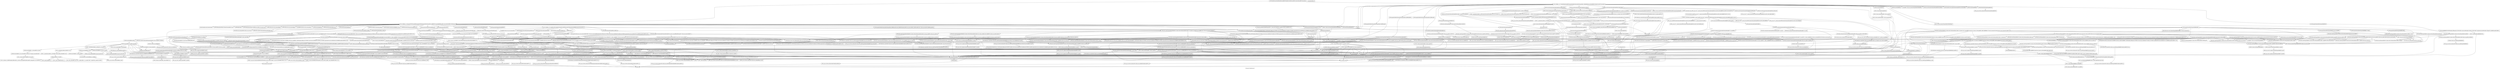 digraph "Call graph: MeshPartition.ll" {
	label="Call graph: MeshPartition.ll";

	Node0x55ffdcc858b0 [shape=record,label="{_ZN13MeshPartitionC2Eiii}"];
	Node0x55ffdcc858b0 -> Node0x55ffdcc679f0;
	Node0x55ffdcc858b0 -> Node0x55ffdcc6ff30;
	Node0x55ffdcc679f0 [shape=record,label="{_ZNSt3mapIm8CellInfoSt4lessImESaISt4pairIKmS0_EEEC2Ev}"];
	Node0x55ffdcc679f0 -> Node0x55ffdce417c0;
	Node0x55ffdcc6ff30 [shape=record,label="{_ZNSt6vectorIiSaIiEEC2Ev}"];
	Node0x55ffdcc6ff30 -> Node0x55ffdcc5f280;
	Node0x55ffdce1b210 [shape=record,label="{_ZN13MeshPartition18buildMeshPartitionERK13GlobalFccGridSt6vectorI9MC_VectorSaIS4_EEP10CommObject}"];
	Node0x55ffdce1b210 -> Node0x55ffdcdcd750;
	Node0x55ffdce1b210 -> Node0x55ffdcd45da0;
	Node0x55ffdcdcd750 [shape=record,label="{_ZN12_GLOBAL__N_119assignCellsToDomainERSt3mapIm8CellInfoSt4lessImESaISt4pairIKmS1_EEERSt6vectorIiSaIiEEiRKSA_I9MC_VectorSaISE_EERK13GlobalFccGrid}"];
	Node0x55ffdcdcd750 -> Node0x55ffdcd21cf0;
	Node0x55ffdcdcd750 -> Node0x55ffdcd191d0;
	Node0x55ffdcdcd750 -> Node0x55ffdccc4280;
	Node0x55ffdcdcd750 -> Node0x55ffdcd78d40;
	Node0x55ffdcdcd750 -> Node0x55ffdcd846a0;
	Node0x55ffdcdcd750 -> Node0x55ffdcd83190;
	Node0x55ffdcdcd750 -> Node0x55ffdcd7e300;
	Node0x55ffdcdcd750 -> Node0x55ffdcd890d0;
	Node0x55ffdcdcd750 -> Node0x55ffdcdafb90;
	Node0x55ffdcdcd750 -> Node0x55ffdcd960c0;
	Node0x55ffdcdcd750 -> Node0x55ffdcd8d540;
	Node0x55ffdcdcd750 -> Node0x55ffdcdc12c0;
	Node0x55ffdcdcd750 -> Node0x55ffdce31540;
	Node0x55ffdcdcd750 -> Node0x55ffdce20ef0;
	Node0x55ffdcdcd750 -> Node0x55ffdce10400;
	Node0x55ffdcdcd750 -> Node0x55ffdcc2af20;
	Node0x55ffdcdcd750 -> Node0x55ffdcc306f0;
	Node0x55ffdcdcd750 -> Node0x55ffdcc2d530;
	Node0x55ffdcdcd750 -> Node0x55ffdcc2cd00;
	Node0x55ffdcdcd750 -> Node0x55ffdcc2b220;
	Node0x55ffdcdcd750 -> Node0x55ffdcc2b3c0;
	Node0x55ffdcdcd750 -> Node0x55ffdcc30fe0;
	Node0x55ffdcdcd750 -> Node0x55ffdcc2d8c0;
	Node0x55ffdcdcd750 -> Node0x55ffdcc2d7b0;
	Node0x55ffdcdcd750 -> Node0x55ffdcc2d5d0;
	Node0x55ffdcdcd750 -> Node0x55ffdcc2f560;
	Node0x55ffdcdcd750 -> Node0x55ffdcc2ea30;
	Node0x55ffdcdcd750 -> Node0x55ffdcc2b940;
	Node0x55ffdcdcd750 -> Node0x55ffdcc30e40;
	Node0x55ffdcdcd750 -> Node0x55ffdcc2d940;
	Node0x55ffdcdcd750 -> Node0x55ffdcc2c870;
	Node0x55ffdcdcd750 -> Node0x55ffdcc2ef50;
	Node0x55ffdcdcd750 -> Node0x55ffdcc2cc60;
	Node0x55ffdcdcd750 -> Node0x55ffdcc2b860;
	Node0x55ffdcd45da0 [shape=record,label="{_ZN12_GLOBAL__N_117buildCellIndexMapERSt3mapIm8CellInfoSt4lessImESaISt4pairIKmS1_EEEiiiRKSt6vectorIiSaIiEERK13GlobalFccGridP10CommObject}"];
	Node0x55ffdcd45da0 -> Node0x55ffdcc2ba20;
	Node0x55ffdcd45da0 -> Node0x55ffdcc2ecc0;
	Node0x55ffdcd45da0 -> Node0x55ffdce45c70;
	Node0x55ffdcd45da0 -> Node0x55ffdcc2f380;
	Node0x55ffdcd45da0 -> Node0x55ffdcc30c00;
	Node0x55ffdcd45da0 -> Node0x55ffdcc30770;
	Node0x55ffdcd45da0 -> Node0x55ffdcc2d640;
	Node0x55ffdcd45da0 -> Node0x55ffdcc30680;
	Node0x55ffdcd45da0 -> Node0x55ffdcc2f5e0;
	Node0x55ffdcd45da0 -> Node0x55ffdcc30970;
	Node0x55ffdcd45da0 -> Node0x55ffdcc85930;
	Node0x55ffdcd45da0 -> Node0x55ffdce3f890;
	Node0x55ffdcd45da0 -> Node0x55ffdcd960c0;
	Node0x55ffdcd45da0 -> Node0x55ffdcc70490;
	Node0x55ffdcd45da0 -> Node0x55ffdcc665b0;
	Node0x55ffdcd45da0 -> Node0x55ffdcc5c210;
	Node0x55ffdcd45da0 -> Node0x55ffdcc2b3c0;
	Node0x55ffdcd45da0 -> Node0x55ffdce39080;
	Node0x55ffdcd45da0 -> Node0x55ffdcc30fe0;
	Node0x55ffdcd45da0 -> Node0x55ffdcce9e20;
	Node0x55ffdcd45da0 -> Node0x55ffdcd7e300;
	Node0x55ffdcd45da0 -> Node0x55ffdcd890d0;
	Node0x55ffdcd45da0 -> Node0x55ffdcc66040;
	Node0x55ffdcd45da0 -> Node0x55ffdcc92cd0;
	Node0x55ffdcd45da0 -> Node0x55ffdcd1efd0;
	Node0x55ffdcd45da0 -> Node0x55ffdcca9a00;
	Node0x55ffdcc58dd0 [shape=record,label="{_ZN9__gnu_cxx13new_allocatorIiEC2Ev}"];
	Node0x55ffdcd21cf0 [shape=record,label="{_ZN20GridAssignmentObjectC1ERKSt6vectorI9MC_VectorSaIS1_EE}"];
	Node0x55ffdcd191d0 [shape=record,label="{_ZNSt5queueImSt5dequeImSaImEEEC2IS2_vEEv}"];
	Node0x55ffdcd191d0 -> Node0x55ffdcc5af70;
	Node0x55ffdccc4280 [shape=record,label="{_ZNSt3setImSt4lessImESaImEEC2Ev}"];
	Node0x55ffdccc4280 -> Node0x55ffdcc5cf80;
	Node0x55ffdcd78d40 [shape=record,label="{_ZNSt3setIiSt4lessIiESaIiEEC2Ev}"];
	Node0x55ffdcd78d40 -> Node0x55ffdcc5d8a0;
	Node0x55ffdce417c0 [shape=record,label="{_ZNSt8_Rb_treeImSt4pairIKm8CellInfoESt10_Select1stIS3_ESt4lessImESaIS3_EEC2Ev}"];
	Node0x55ffdce417c0 -> Node0x55ffdcc30f50;
	Node0x55ffdcc30f50 [shape=record,label="{_ZNSt8_Rb_treeImSt4pairIKm8CellInfoESt10_Select1stIS3_ESt4lessImESaIS3_EE13_Rb_tree_implIS7_Lb1EEC2Ev}"];
	Node0x55ffdcc30f50 -> Node0x55ffdcd02100;
	Node0x55ffdcc30f50 -> Node0x55ffdcc4ca40;
	Node0x55ffdcc30f50 -> Node0x55ffdcc4d600;
	Node0x55ffdcd02100 [shape=record,label="{_ZNSaISt13_Rb_tree_nodeISt4pairIKm8CellInfoEEEC2Ev}"];
	Node0x55ffdcd02100 -> Node0x55ffdcc4dee0;
	Node0x55ffdcc4ca40 [shape=record,label="{_ZNSt20_Rb_tree_key_compareISt4lessImEEC2Ev}"];
	Node0x55ffdcc4d600 [shape=record,label="{_ZNSt15_Rb_tree_headerC2Ev}"];
	Node0x55ffdcc4d600 -> Node0x55ffdcc4eeb0;
	Node0x55ffdcc4d600 -> Node0x55ffdcc50650;
	Node0x55ffdcc4dee0 [shape=record,label="{_ZN9__gnu_cxx13new_allocatorISt13_Rb_tree_nodeISt4pairIKm8CellInfoEEEC2Ev}"];
	Node0x55ffdcc4eeb0 [shape=record,label="{_ZNSt15_Rb_tree_header8_M_resetEv}"];
	Node0x55ffdcc525d0 [shape=record,label="{__gxx_personality_v0}"];
	Node0x55ffdcc50650 [shape=record,label="{__clang_call_terminate}"];
	Node0x55ffdcc50650 -> Node0x55ffdcc52c20;
	Node0x55ffdcc50650 -> Node0x55ffdcc53970;
	Node0x55ffdcc52c20 [shape=record,label="{__cxa_begin_catch}"];
	Node0x55ffdcc53970 [shape=record,label="{_ZSt9terminatev}"];
	Node0x55ffdcc5f280 [shape=record,label="{_ZNSt12_Vector_baseIiSaIiEEC2Ev}"];
	Node0x55ffdcc5f280 -> Node0x55ffdcc55480;
	Node0x55ffdcc55480 [shape=record,label="{_ZNSt12_Vector_baseIiSaIiEE12_Vector_implC2Ev}"];
	Node0x55ffdcc55480 -> Node0x55ffdcc57a60;
	Node0x55ffdcc55480 -> Node0x55ffdcc583b0;
	Node0x55ffdcc57a60 [shape=record,label="{_ZNSaIiEC2Ev}"];
	Node0x55ffdcc57a60 -> Node0x55ffdcc58dd0;
	Node0x55ffdcc583b0 [shape=record,label="{_ZNSt12_Vector_baseIiSaIiEE17_Vector_impl_dataC2Ev}"];
	Node0x55ffdcd83190 [shape=record,label="{_ZNK13GlobalFccGrid9whichCellERK9MC_Vector}"];
	Node0x55ffdcd846a0 [shape=record,label="{_ZNKSt6vectorI9MC_VectorSaIS0_EEixEm}"];
	Node0x55ffdcd7e300 [shape=record,label="{_ZNK13GlobalFccGrid16cellIndexToTupleEm}"];
	Node0x55ffdcd7e300 -> Node0x55ffdcc5f780;
	Node0x55ffdcd7e300 -> Node0x55ffdcd890d0;
	Node0x55ffdcd890d0 [shape=record,label="{llvm.memcpy.p0.p0.i64}"];
	Node0x55ffdcdafb90 [shape=record,label="{_ZNSt5queueImSt5dequeImSaImEEE4pushERKm}"];
	Node0x55ffdcdafb90 -> Node0x55ffdcc74ab0;
	Node0x55ffdcd960c0 [shape=record,label="{_ZNSt3setImSt4lessImESaImEE6insertERKm}"];
	Node0x55ffdcd960c0 -> Node0x55ffdcc62940;
	Node0x55ffdcd960c0 -> Node0x55ffdcc641b0;
	Node0x55ffdcd8d540 [shape=record,label="{_ZN12_GLOBAL__N_114addNbrsToFloodEmRK13GlobalFccGridRSt5queueImSt5dequeImSaImEEERSt3setImSt4lessImES5_E}"];
	Node0x55ffdcd8d540 -> Node0x55ffdcd7e300;
	Node0x55ffdcd8d540 -> Node0x55ffdcd890d0;
	Node0x55ffdcd8d540 -> Node0x55ffdcc644e0;
	Node0x55ffdcd8d540 -> Node0x55ffdcc64960;
	Node0x55ffdcd8d540 -> Node0x55ffdcd960c0;
	Node0x55ffdcd8d540 -> Node0x55ffdcc65150;
	Node0x55ffdcd8d540 -> Node0x55ffdcc65d70;
	Node0x55ffdcd8d540 -> Node0x55ffdcc66a40;
	Node0x55ffdcd8d540 -> Node0x55ffdcc67690;
	Node0x55ffdcd8d540 -> Node0x55ffdcc67fc0;
	Node0x55ffdcd8d540 -> Node0x55ffdcdafb90;
	Node0x55ffdcdc12c0 [shape=record,label="{_ZNKSt5queueImSt5dequeImSaImEEE4sizeEv}"];
	Node0x55ffdcdc12c0 -> Node0x55ffdcc68600;
	Node0x55ffdce31540 [shape=record,label="{_ZNSt5queueImSt5dequeImSaImEEE5frontEv}"];
	Node0x55ffdce31540 -> Node0x55ffdcc69bd0;
	Node0x55ffdce20ef0 [shape=record,label="{_ZNSt5queueImSt5dequeImSaImEEE3popEv}"];
	Node0x55ffdce20ef0 -> Node0x55ffdcc6a3c0;
	Node0x55ffdce10400 [shape=record,label="{_ZNK13GlobalFccGrid10cellCenterEm}"];
	Node0x55ffdcc306f0 [shape=record,label="{_ZN20GridAssignmentObject13nearestCenterE9MC_Vector}"];
	Node0x55ffdcc2b220 [shape=record,label="{_ZNSt3mapIm8CellInfoSt4lessImESaISt4pairIKmS0_EEE6insertIS3_ImS0_EEENSt9enable_ifIXsr16is_constructibleIS5_T_EE5valueES3_ISt17_Rb_tree_iteratorIS5_EbEE4typeEOSB_}"];
	Node0x55ffdcc2b220 -> Node0x55ffdcc6c6f0;
	Node0x55ffdcc2cd00 [shape=record,label="{_ZSt9make_pairIRm8CellInfoESt4pairINSt17__decay_and_stripIT_E6__typeENS3_IT0_E6__typeEEOS4_OS7_}"];
	Node0x55ffdcc2cd00 -> Node0x55ffdcc72900;
	Node0x55ffdcc2d530 [shape=record,label="{_ZN8CellInfoC2Eiiii}"];
	Node0x55ffdcc2b3c0 [shape=record,label="{_ZNKSt17_Rb_tree_iteratorISt4pairIKm8CellInfoEEptEv}"];
	Node0x55ffdcc2b3c0 -> Node0x55ffdcc6ee70;
	Node0x55ffdcc30fe0 [shape=record,label="{printf}"];
	Node0x55ffdcc2ea30 [shape=record,label="{_ZNSt3setIiSt4lessIiESaIiEE6insertERKi}"];
	Node0x55ffdcc2ea30 -> Node0x55ffdcc70390;
	Node0x55ffdcc2ea30 -> Node0x55ffdcc70f70;
	Node0x55ffdcc30e40 [shape=record,label="{_ZNSt6vectorIiSaIiEE6resizeEm}"];
	Node0x55ffdcc30e40 -> Node0x55ffdcc2ba20;
	Node0x55ffdcc30e40 -> Node0x55ffdcc723a0;
	Node0x55ffdcc30e40 -> Node0x55ffdcc71f90;
	Node0x55ffdcc2b940 [shape=record,label="{_ZNKSt3setIiSt4lessIiESaIiEE4sizeEv}"];
	Node0x55ffdcc2b940 -> Node0x55ffdcc72b50;
	Node0x55ffdcc2d940 [shape=record,label="{_ZNKSt3setIiSt4lessIiESaIiEE5beginEv}"];
	Node0x55ffdcc2d940 -> Node0x55ffdcc73460;
	Node0x55ffdcc2ef50 [shape=record,label="{_ZStneRKSt23_Rb_tree_const_iteratorIiES2_}"];
	Node0x55ffdcc2c870 [shape=record,label="{_ZNKSt3setIiSt4lessIiESaIiEE3endEv}"];
	Node0x55ffdcc2c870 -> Node0x55ffdcc76530;
	Node0x55ffdcc2cc60 [shape=record,label="{_ZNKSt23_Rb_tree_const_iteratorIiEdeEv}"];
	Node0x55ffdcc2cc60 -> Node0x55ffdcc76be0;
	Node0x55ffdcc2b860 [shape=record,label="{_ZNSt6vectorIiSaIiEEixEm}"];
	Node0x55ffdcc2f560 [shape=record,label="{_ZNSt23_Rb_tree_const_iteratorIiEppEv}"];
	Node0x55ffdcc2f560 -> Node0x55ffdcc78200;
	Node0x55ffdcc2d8c0 [shape=record,label="{_ZNSt3setIiSt4lessIiESaIiEED2Ev}"];
	Node0x55ffdcc2d8c0 -> Node0x55ffdcc7a980;
	Node0x55ffdcc2d7b0 [shape=record,label="{_ZNSt3setImSt4lessImESaImEED2Ev}"];
	Node0x55ffdcc2d7b0 -> Node0x55ffdcc7c550;
	Node0x55ffdcc2d5d0 [shape=record,label="{_ZNSt5queueImSt5dequeImSaImEEED2Ev}"];
	Node0x55ffdcc2d5d0 -> Node0x55ffdcc7d0f0;
	Node0x55ffdcc2af20 [shape=record,label="{_ZN20GridAssignmentObjectD2Ev}"];
	Node0x55ffdcc2af20 -> Node0x55ffdcc7de50;
	Node0x55ffdcc2af20 -> Node0x55ffdcc7e990;
	Node0x55ffdcc5af70 [shape=record,label="{_ZNSt5dequeImSaImEEC2Ev}"];
	Node0x55ffdcc5af70 -> Node0x55ffdcc7f470;
	Node0x55ffdcc7f470 [shape=record,label="{_ZNSt11_Deque_baseImSaImEEC2Ev}"];
	Node0x55ffdcc7f470 -> Node0x55ffdcc7ff00;
	Node0x55ffdcc7f470 -> Node0x55ffdcc81470;
	Node0x55ffdcc7f470 -> Node0x55ffdcc83180;
	Node0x55ffdcc7ff00 [shape=record,label="{_ZNSt11_Deque_baseImSaImEE11_Deque_implC2Ev}"];
	Node0x55ffdcc7ff00 -> Node0x55ffdcc83630;
	Node0x55ffdcc7ff00 -> Node0x55ffdcc83c40;
	Node0x55ffdcc81470 [shape=record,label="{_ZNSt11_Deque_baseImSaImEE17_M_initialize_mapEm}"];
	Node0x55ffdcc81470 -> Node0x55ffdcc84460;
	Node0x55ffdcc81470 -> Node0x55ffdcc84d70;
	Node0x55ffdcc81470 -> Node0x55ffdcc86d10;
	Node0x55ffdcc81470 -> Node0x55ffdcc87670;
	Node0x55ffdcc81470 -> Node0x55ffdcc52c20;
	Node0x55ffdcc81470 -> Node0x55ffdcc87bd0;
	Node0x55ffdcc81470 -> Node0x55ffdcc88b40;
	Node0x55ffdcc81470 -> Node0x55ffdccd7ad0;
	Node0x55ffdcc81470 -> Node0x55ffdcc8bc50;
	Node0x55ffdcc81470 -> Node0x55ffdcc50650;
	Node0x55ffdce58780 [shape=record,label="{llvm.memmove.p0.p0.i64}"];
	Node0x55ffdce58250 [shape=record,label="{_ZSt23__copy_move_backward_a2ILb0EPPmS1_ET1_T0_S3_S2_}"];
	Node0x55ffdce58250 -> Node0x55ffdce58380;
	Node0x55ffdce58250 -> Node0x55ffdce58530;
	Node0x55ffdce58250 -> Node0x55ffdce58860;
	Node0x55ffdce58860 [shape=record,label="{_ZSt22__copy_move_backward_aILb0EPPmS1_ET1_T0_S3_S2_}"];
	Node0x55ffdce58860 -> Node0x55ffdce58a30;
	Node0x55ffdce58a30 [shape=record,label="{_ZNSt20__copy_move_backwardILb0ELb1ESt26random_access_iterator_tagE13__copy_move_bIPmEEPT_PKS4_S7_S5_}"];
	Node0x55ffdce58a30 -> Node0x55ffdce58780;
	Node0x55ffdcc62940 [shape=record,label="{_ZNSt8_Rb_treeImmSt9_IdentityImESt4lessImESaImEE16_M_insert_uniqueIRKmEESt4pairISt17_Rb_tree_iteratorImEbEOT_}"];
	Node0x55ffdcc62940 -> Node0x55ffdce58ae0;
	Node0x55ffdcc62940 -> Node0x55ffdce58b90;
	Node0x55ffdcc62940 -> Node0x55ffdce58c10;
	Node0x55ffdcc62940 -> Node0x55ffdce58c90;
	Node0x55ffdcc62940 -> Node0x55ffdce58d10;
	Node0x55ffdcc62940 -> Node0x55ffdce58ee0;
	Node0x55ffdcc641b0 [shape=record,label="{_ZNSt4pairISt23_Rb_tree_const_iteratorImEbEC2IRSt17_Rb_tree_iteratorImERbTnNSt9enable_ifIXaaclsr5_PCCPE22_MoveConstructiblePairIT_T0_EEclsr5_PCCPE30_ImplicitlyMoveConvertiblePairIS9_SA_EEEbE4typeELb1EEEOS9_OSA_}"];
	Node0x55ffdcc641b0 -> Node0x55ffdce58f60;
	Node0x55ffdcc83180 [shape=record,label="{_ZNSt11_Deque_baseImSaImEE11_Deque_implD2Ev}"];
	Node0x55ffdcc83180 -> Node0x55ffdce55ae0;
	Node0x55ffdcc83630 [shape=record,label="{_ZNSaImEC2Ev}"];
	Node0x55ffdcc83630 -> Node0x55ffdce55b60;
	Node0x55ffdcc83c40 [shape=record,label="{_ZNSt15_Deque_iteratorImRmPmEC2Ev}"];
	Node0x55ffdce55b60 [shape=record,label="{_ZN9__gnu_cxx13new_allocatorImEC2Ev}"];
	Node0x55ffdcc84460 [shape=record,label="{_ZSt16__deque_buf_sizem}"];
	Node0x55ffdcc84d70 [shape=record,label="{_ZSt3maxImERKT_S2_S2_}"];
	Node0x55ffdcc86d10 [shape=record,label="{_ZNSt11_Deque_baseImSaImEE15_M_allocate_mapEm}"];
	Node0x55ffdcc86d10 -> Node0x55ffdce55c10;
	Node0x55ffdcc86d10 -> Node0x55ffdcc8c370;
	Node0x55ffdcc86d10 -> Node0x55ffdccd1e70;
	Node0x55ffdcc87670 [shape=record,label="{_ZNSt11_Deque_baseImSaImEE15_M_create_nodesEPPmS3_}"];
	Node0x55ffdcc87670 -> Node0x55ffdcc8ce30;
	Node0x55ffdcc87670 -> Node0x55ffdcc52c20;
	Node0x55ffdcc87670 -> Node0x55ffdcc8d4b0;
	Node0x55ffdcc87670 -> Node0x55ffdcc88b40;
	Node0x55ffdcc87670 -> Node0x55ffdccd7ad0;
	Node0x55ffdcc87670 -> Node0x55ffdcc50650;
	Node0x55ffdcc87bd0 [shape=record,label="{_ZNSt11_Deque_baseImSaImEE17_M_deallocate_mapEPPmm}"];
	Node0x55ffdcc87bd0 -> Node0x55ffdce55c10;
	Node0x55ffdcc87bd0 -> Node0x55ffdcc8e3e0;
	Node0x55ffdcc87bd0 -> Node0x55ffdccd1e70;
	Node0x55ffdcc87bd0 -> Node0x55ffdcc50650;
	Node0x55ffdcc88b40 [shape=record,label="{__cxa_rethrow}"];
	Node0x55ffdccd7ad0 [shape=record,label="{__cxa_end_catch}"];
	Node0x55ffdcc8bc50 [shape=record,label="{_ZNSt15_Deque_iteratorImRmPmE11_M_set_nodeEPS1_}"];
	Node0x55ffdcc8bc50 -> Node0x55ffdcc8f180;
	Node0x55ffdce55c10 [shape=record,label="{_ZNKSt11_Deque_baseImSaImEE20_M_get_map_allocatorEv}"];
	Node0x55ffdce55c10 -> Node0x55ffdcc91e20;
	Node0x55ffdce55c10 -> Node0x55ffdcc93e20;
	Node0x55ffdcc8c370 [shape=record,label="{_ZNSt16allocator_traitsISaIPmEE8allocateERS1_m}"];
	Node0x55ffdcc8c370 -> Node0x55ffdcc95300;
	Node0x55ffdccd1e70 [shape=record,label="{_ZNSaIPmED2Ev}"];
	Node0x55ffdccd1e70 -> Node0x55ffdcc95770;
	Node0x55ffdcc91e20 [shape=record,label="{_ZNKSt11_Deque_baseImSaImEE19_M_get_Tp_allocatorEv}"];
	Node0x55ffdcc93e20 [shape=record,label="{_ZNSaIPmEC2ImEERKSaIT_E}"];
	Node0x55ffdcc93e20 -> Node0x55ffdcc96510;
	Node0x55ffdcc96510 [shape=record,label="{_ZN9__gnu_cxx13new_allocatorIPmEC2Ev}"];
	Node0x55ffdcc95300 [shape=record,label="{_ZN9__gnu_cxx13new_allocatorIPmE8allocateEmPKv}"];
	Node0x55ffdcc95300 -> Node0x55ffdcc97a90;
	Node0x55ffdcc95300 -> Node0x55ffdcc98540;
	Node0x55ffdcc95300 -> Node0x55ffdcc99290;
	Node0x55ffdcc97a90 [shape=record,label="{_ZNK9__gnu_cxx13new_allocatorIPmE8max_sizeEv}"];
	Node0x55ffdcc98540 [shape=record,label="{_ZSt17__throw_bad_allocv}"];
	Node0x55ffdcc99290 [shape=record,label="{_Znwm}"];
	Node0x55ffdcc95770 [shape=record,label="{_ZN9__gnu_cxx13new_allocatorIPmED2Ev}"];
	Node0x55ffdcc8ce30 [shape=record,label="{_ZNSt11_Deque_baseImSaImEE16_M_allocate_nodeEv}"];
	Node0x55ffdcc8ce30 -> Node0x55ffdcc84460;
	Node0x55ffdcc8ce30 -> Node0x55ffdcc9c280;
	Node0x55ffdcc8d4b0 [shape=record,label="{_ZNSt11_Deque_baseImSaImEE16_M_destroy_nodesEPPmS3_}"];
	Node0x55ffdcc8d4b0 -> Node0x55ffdcc9c950;
	Node0x55ffdcc9c280 [shape=record,label="{_ZNSt16allocator_traitsISaImEE8allocateERS0_m}"];
	Node0x55ffdcc9c280 -> Node0x55ffdcc9d1a0;
	Node0x55ffdcc9d1a0 [shape=record,label="{_ZN9__gnu_cxx13new_allocatorImE8allocateEmPKv}"];
	Node0x55ffdcc9d1a0 -> Node0x55ffdcc9d770;
	Node0x55ffdcc9d1a0 -> Node0x55ffdcc98540;
	Node0x55ffdcc9d1a0 -> Node0x55ffdcc99290;
	Node0x55ffdcc9d770 [shape=record,label="{_ZNK9__gnu_cxx13new_allocatorImE8max_sizeEv}"];
	Node0x55ffdcc9c950 [shape=record,label="{_ZNSt11_Deque_baseImSaImEE18_M_deallocate_nodeEPm}"];
	Node0x55ffdcc9c950 -> Node0x55ffdcc84460;
	Node0x55ffdcc9c950 -> Node0x55ffdcca2890;
	Node0x55ffdcc9c950 -> Node0x55ffdcc50650;
	Node0x55ffdcca2890 [shape=record,label="{_ZNSt16allocator_traitsISaImEE10deallocateERS0_Pmm}"];
	Node0x55ffdcca2890 -> Node0x55ffdcc9fe60;
	Node0x55ffdccaca30 [shape=record,label="{_ZNSt8_Rb_treeImmSt9_IdentityImESt4lessImESaImEE4findERKm}"];
	Node0x55ffdccaca30 -> Node0x55ffdce58fe0;
	Node0x55ffdccaca30 -> Node0x55ffdce59090;
	Node0x55ffdccaca30 -> Node0x55ffdccb2770;
	Node0x55ffdccaca30 -> Node0x55ffdccb2b20;
	Node0x55ffdccaca30 -> Node0x55ffdce594e0;
	Node0x55ffdccaca30 -> Node0x55ffdce598f0;
	Node0x55ffdccaca30 -> Node0x55ffdce59190;
	Node0x55ffdccaca30 -> Node0x55ffdcd890d0;
	Node0x55ffdcc9fe60 [shape=record,label="{_ZN9__gnu_cxx13new_allocatorImE10deallocateEPmm}"];
	Node0x55ffdcc9fe60 -> Node0x55ffdcca0a80;
	Node0x55ffdcca0a80 [shape=record,label="{_ZdlPv}"];
	Node0x55ffdcc8e3e0 [shape=record,label="{_ZNSt16allocator_traitsISaIPmEE10deallocateERS1_PS0_m}"];
	Node0x55ffdcc8e3e0 -> Node0x55ffdcca1600;
	Node0x55ffdcca1600 [shape=record,label="{_ZN9__gnu_cxx13new_allocatorIPmE10deallocateEPS1_m}"];
	Node0x55ffdcca1600 -> Node0x55ffdcca0a80;
	Node0x55ffdcc8f180 [shape=record,label="{_ZNSt15_Deque_iteratorImRmPmE14_S_buffer_sizeEv}"];
	Node0x55ffdcc8f180 -> Node0x55ffdcc84460;
	Node0x55ffdce55ae0 [shape=record,label="{_ZNSaImED2Ev}"];
	Node0x55ffdce55ae0 -> Node0x55ffdcca2dd0;
	Node0x55ffdcca2dd0 [shape=record,label="{_ZN9__gnu_cxx13new_allocatorImED2Ev}"];
	Node0x55ffdcc5cf80 [shape=record,label="{_ZNSt8_Rb_treeImmSt9_IdentityImESt4lessImESaImEEC2Ev}"];
	Node0x55ffdcc5cf80 -> Node0x55ffdcca3fd0;
	Node0x55ffdcca3fd0 [shape=record,label="{_ZNSt8_Rb_treeImmSt9_IdentityImESt4lessImESaImEE13_Rb_tree_implIS3_Lb1EEC2Ev}"];
	Node0x55ffdcca3fd0 -> Node0x55ffdcca6970;
	Node0x55ffdcca3fd0 -> Node0x55ffdcc4ca40;
	Node0x55ffdcca3fd0 -> Node0x55ffdcc4d600;
	Node0x55ffdcca6970 [shape=record,label="{_ZNSaISt13_Rb_tree_nodeImEEC2Ev}"];
	Node0x55ffdcca6970 -> Node0x55ffdce56820;
	Node0x55ffdce56820 [shape=record,label="{_ZN9__gnu_cxx13new_allocatorISt13_Rb_tree_nodeImEEC2Ev}"];
	Node0x55ffdcc5d8a0 [shape=record,label="{_ZNSt8_Rb_treeIiiSt9_IdentityIiESt4lessIiESaIiEEC2Ev}"];
	Node0x55ffdcc5d8a0 -> Node0x55ffdce568a0;
	Node0x55ffdce568a0 [shape=record,label="{_ZNSt8_Rb_treeIiiSt9_IdentityIiESt4lessIiESaIiEE13_Rb_tree_implIS3_Lb1EEC2Ev}"];
	Node0x55ffdce568a0 -> Node0x55ffdce56950;
	Node0x55ffdce568a0 -> Node0x55ffdce56a00;
	Node0x55ffdce568a0 -> Node0x55ffdcc4d600;
	Node0x55ffdce56950 [shape=record,label="{_ZNSaISt13_Rb_tree_nodeIiEEC2Ev}"];
	Node0x55ffdce56950 -> Node0x55ffdce56b30;
	Node0x55ffdce56a00 [shape=record,label="{_ZNSt20_Rb_tree_key_compareISt4lessIiEEC2Ev}"];
	Node0x55ffdce56b30 [shape=record,label="{_ZN9__gnu_cxx13new_allocatorISt13_Rb_tree_nodeIiEEC2Ev}"];
	Node0x55ffdcc5f780 [shape=record,label="{_ZNK12IndexToTupleclEm}"];
	Node0x55ffdcc5f780 -> Node0x55ffdcc644e0;
	Node0x55ffdcc5f780 -> Node0x55ffdcd890d0;
	Node0x55ffdcc644e0 [shape=record,label="{_ZN5TupleC2Eiii}"];
	Node0x55ffdcc74ab0 [shape=record,label="{_ZNSt5dequeImSaImEE9push_backERKm}"];
	Node0x55ffdcc74ab0 -> Node0x55ffdce56be0;
	Node0x55ffdcc74ab0 -> Node0x55ffdce56c60;
	Node0x55ffdce56be0 [shape=record,label="{_ZNSt16allocator_traitsISaImEE9constructImJRKmEEEvRS0_PT_DpOT0_}"];
	Node0x55ffdce56be0 -> Node0x55ffdce56ce0;
	Node0x55ffdce56c60 [shape=record,label="{_ZNSt5dequeImSaImEE16_M_push_back_auxIJRKmEEEvDpOT_}"];
	Node0x55ffdce56c60 -> Node0x55ffdcc68600;
	Node0x55ffdce56c60 -> Node0x55ffdce56d90;
	Node0x55ffdce56c60 -> Node0x55ffdce56e10;
	Node0x55ffdce56c60 -> Node0x55ffdcca7150;
	Node0x55ffdce56c60 -> Node0x55ffdcc8ce30;
	Node0x55ffdce56c60 -> Node0x55ffdce56be0;
	Node0x55ffdce56c60 -> Node0x55ffdcc8bc50;
	Node0x55ffdce56ce0 [shape=record,label="{_ZN9__gnu_cxx13new_allocatorImE9constructImJRKmEEEvPT_DpOT0_}"];
	Node0x55ffdcc68600 [shape=record,label="{_ZNKSt5dequeImSaImEE4sizeEv}"];
	Node0x55ffdcc68600 -> Node0x55ffdce57ae0;
	Node0x55ffdce56d90 [shape=record,label="{_ZNKSt5dequeImSaImEE8max_sizeEv}"];
	Node0x55ffdce56d90 -> Node0x55ffdcc91e20;
	Node0x55ffdce56d90 -> Node0x55ffdce57b90;
	Node0x55ffdce56e10 [shape=record,label="{_ZSt20__throw_length_errorPKc}"];
	Node0x55ffdcca7150 [shape=record,label="{_ZNSt5dequeImSaImEE22_M_reserve_map_at_backEm}"];
	Node0x55ffdcca7150 -> Node0x55ffdce57c10;
	Node0x55ffdce57ae0 [shape=record,label="{_ZStmiImRmPmENSt15_Deque_iteratorIT_T0_T1_E15difference_typeERKS6_S9_}"];
	Node0x55ffdce57ae0 -> Node0x55ffdcc8f180;
	Node0x55ffdce57b90 [shape=record,label="{_ZNSt5dequeImSaImEE11_S_max_sizeERKS0_}"];
	Node0x55ffdce57b90 -> Node0x55ffdce57cf0;
	Node0x55ffdce57b90 -> Node0x55ffdce57da0;
	Node0x55ffdce57b90 -> Node0x55ffdcc50650;
	Node0x55ffdce57cf0 [shape=record,label="{_ZNSt16allocator_traitsISaImEE8max_sizeERKS0_}"];
	Node0x55ffdce57cf0 -> Node0x55ffdcc9d770;
	Node0x55ffdce57da0 [shape=record,label="{_ZSt3minImERKT_S2_S2_}"];
	Node0x55ffdce57c10 [shape=record,label="{_ZNSt5dequeImSaImEE17_M_reallocate_mapEmb}"];
	Node0x55ffdce57c10 -> Node0x55ffdce57e20;
	Node0x55ffdce57c10 -> Node0x55ffdce57ed0;
	Node0x55ffdce57c10 -> Node0x55ffdcc84d70;
	Node0x55ffdce57c10 -> Node0x55ffdcc86d10;
	Node0x55ffdce57c10 -> Node0x55ffdcc8bc50;
	Node0x55ffdce57c10 -> Node0x55ffdcc87bd0;
	Node0x55ffdce57e20 [shape=record,label="{_ZSt4copyIPPmS1_ET0_T_S3_S2_}"];
	Node0x55ffdce57e20 -> Node0x55ffdce58150;
	Node0x55ffdce57e20 -> Node0x55ffdce581d0;
	Node0x55ffdce57ed0 [shape=record,label="{_ZSt13copy_backwardIPPmS1_ET0_T_S3_S2_}"];
	Node0x55ffdce57ed0 -> Node0x55ffdce58150;
	Node0x55ffdce57ed0 -> Node0x55ffdce58250;
	Node0x55ffdce581d0 [shape=record,label="{_ZSt14__copy_move_a2ILb0EPPmS1_ET1_T0_S3_S2_}"];
	Node0x55ffdce581d0 -> Node0x55ffdce58380;
	Node0x55ffdce581d0 -> Node0x55ffdce58530;
	Node0x55ffdce581d0 -> Node0x55ffdce584b0;
	Node0x55ffdce58150 [shape=record,label="{_ZSt12__miter_baseIPPmET_S2_}"];
	Node0x55ffdce58530 [shape=record,label="{_ZSt12__niter_wrapIPPmET_RKS2_S2_}"];
	Node0x55ffdce584b0 [shape=record,label="{_ZSt13__copy_move_aILb0EPPmS1_ET1_T0_S3_S2_}"];
	Node0x55ffdce584b0 -> Node0x55ffdce58700;
	Node0x55ffdce58380 [shape=record,label="{_ZSt12__niter_baseIPPmET_S2_}"];
	Node0x55ffdce58700 [shape=record,label="{_ZNSt11__copy_moveILb0ELb1ESt26random_access_iterator_tagE8__copy_mIPmEEPT_PKS4_S7_S5_}"];
	Node0x55ffdce58700 -> Node0x55ffdce58780;
	Node0x55ffdccd9fa0 [shape=record,label="{_ZNSt8_Rb_treeIiiSt9_IdentityIiESt4lessIiESaIiEE17_M_construct_nodeIJRKiEEEvPSt13_Rb_tree_nodeIiEDpOT_}"];
	Node0x55ffdccd9fa0 -> Node0x55ffdccdb0a0;
	Node0x55ffdccd9fa0 -> Node0x55ffdccdbca0;
	Node0x55ffdccd9fa0 -> Node0x55ffdccdcc70;
	Node0x55ffdccd9fa0 -> Node0x55ffdcc52c20;
	Node0x55ffdccd9fa0 -> Node0x55ffdccdd380;
	Node0x55ffdccd9fa0 -> Node0x55ffdcc88b40;
	Node0x55ffdccd9fa0 -> Node0x55ffdccd7ad0;
	Node0x55ffdccd9fa0 -> Node0x55ffdcc50650;
	Node0x55ffdcc9d460 [shape=record,label="{_ZNSt16allocator_traitsISaISt13_Rb_tree_nodeIiEEE8allocateERS2_m}"];
	Node0x55ffdcc9d460 -> Node0x55ffdce5c8a0;
	Node0x55ffdccdb0a0 [shape=record,label="{_ZNSt8_Rb_treeIiiSt9_IdentityIiESt4lessIiESaIiEE21_M_get_Node_allocatorEv}"];
	Node0x55ffdce5c8a0 [shape=record,label="{_ZN9__gnu_cxx13new_allocatorISt13_Rb_tree_nodeIiEE8allocateEmPKv}"];
	Node0x55ffdce5c8a0 -> Node0x55ffdce5c920;
	Node0x55ffdce5c8a0 -> Node0x55ffdcc98540;
	Node0x55ffdce5c8a0 -> Node0x55ffdcc99290;
	Node0x55ffdce5c920 [shape=record,label="{_ZNK9__gnu_cxx13new_allocatorISt13_Rb_tree_nodeIiEE8max_sizeEv}"];
	Node0x55ffdccdcc70 [shape=record,label="{_ZNSt16allocator_traitsISaISt13_Rb_tree_nodeIiEEE9constructIiJRKiEEEvRS2_PT_DpOT0_}"];
	Node0x55ffdccdcc70 -> Node0x55ffdce5ca30;
	Node0x55ffdccdbca0 [shape=record,label="{_ZNSt13_Rb_tree_nodeIiE9_M_valptrEv}"];
	Node0x55ffdccdbca0 -> Node0x55ffdce5cab0;
	Node0x55ffdccdd380 [shape=record,label="{_ZNSt8_Rb_treeIiiSt9_IdentityIiESt4lessIiESaIiEE11_M_put_nodeEPSt13_Rb_tree_nodeIiE}"];
	Node0x55ffdccdd380 -> Node0x55ffdccdb0a0;
	Node0x55ffdccdd380 -> Node0x55ffdce5cb90;
	Node0x55ffdccdd380 -> Node0x55ffdcc50650;
	Node0x55ffdce5ca30 [shape=record,label="{_ZN9__gnu_cxx13new_allocatorISt13_Rb_tree_nodeIiEE9constructIiJRKiEEEvPT_DpOT0_}"];
	Node0x55ffdce5cab0 [shape=record,label="{_ZN9__gnu_cxx16__aligned_membufIiE6_M_ptrEv}"];
	Node0x55ffdce5cab0 -> Node0x55ffdce5ccc0;
	Node0x55ffdce5ccc0 [shape=record,label="{_ZN9__gnu_cxx16__aligned_membufIiE7_M_addrEv}"];
	Node0x55ffdce5cb90 [shape=record,label="{_ZNSt16allocator_traitsISaISt13_Rb_tree_nodeIiEEE10deallocateERS2_PS1_m}"];
	Node0x55ffdce5cb90 -> Node0x55ffdce5cd40;
	Node0x55ffdce5cd40 [shape=record,label="{_ZN9__gnu_cxx13new_allocatorISt13_Rb_tree_nodeIiEE10deallocateEPS2_m}"];
	Node0x55ffdce5cd40 -> Node0x55ffdcca0a80;
	Node0x55ffdccc3940 [shape=record,label="{_ZNSt23_Rb_tree_const_iteratorIiEC2ERKSt17_Rb_tree_iteratorIiE}"];
	Node0x55ffdcc2ba20 [shape=record,label="{_ZNKSt6vectorIiSaIiEE4sizeEv}"];
	Node0x55ffdcc71f90 [shape=record,label="{_ZNSt6vectorIiSaIiEE17_M_default_appendEm}"];
	Node0x55ffdcc71f90 -> Node0x55ffdcc2ba20;
	Node0x55ffdcc71f90 -> Node0x55ffdce5ce50;
	Node0x55ffdcc71f90 -> Node0x55ffdcc50650;
	Node0x55ffdcc71f90 -> Node0x55ffdce5cf80;
	Node0x55ffdcc71f90 -> Node0x55ffdce5d000;
	Node0x55ffdcc71f90 -> Node0x55ffdce5d1d0;
	Node0x55ffdcc71f90 -> Node0x55ffdce5d250;
	Node0x55ffdcc71f90 -> Node0x55ffdce5d560;
	Node0x55ffdcc71f90 -> Node0x55ffdce5d5e0;
	Node0x55ffdcc71f90 -> Node0x55ffdcc52c20;
	Node0x55ffdcc71f90 -> Node0x55ffdccd7ad0;
	Node0x55ffdcc71f90 -> Node0x55ffdcc88b40;
	Node0x55ffdce58b90 [shape=record,label="{_ZNSt8_Rb_treeImmSt9_IdentityImESt4lessImESaImEE24_M_get_insert_unique_posERKm}"];
	Node0x55ffdce58b90 -> Node0x55ffdce58fe0;
	Node0x55ffdce58b90 -> Node0x55ffdce59090;
	Node0x55ffdce58b90 -> Node0x55ffdce59110;
	Node0x55ffdce58b90 -> Node0x55ffdce59190;
	Node0x55ffdce58b90 -> Node0x55ffdce59210;
	Node0x55ffdce58b90 -> Node0x55ffdce593e0;
	Node0x55ffdce58b90 -> Node0x55ffdce58ee0;
	Node0x55ffdce58b90 -> Node0x55ffdce59460;
	Node0x55ffdce58b90 -> Node0x55ffdce594e0;
	Node0x55ffdce58b90 -> Node0x55ffdce597f0;
	Node0x55ffdce58b90 -> Node0x55ffdce59870;
	Node0x55ffdce58b90 -> Node0x55ffdce598f0;
	Node0x55ffdce58b90 -> Node0x55ffdce59970;
	Node0x55ffdce58ae0 [shape=record,label="{_ZNKSt9_IdentityImEclERKm}"];
	Node0x55ffdce59970 [shape=record,label="{_ZNSt4pairIPSt18_Rb_tree_node_baseS1_EC2IRS1_TnNSt9enable_ifIXclsr5_PCCPE13_MoveCopyPairILb1ET_S1_EEEbE4typeELb1EEEOS6_RKS1_}"];
	Node0x55ffdce58c10 [shape=record,label="{_ZNSt8_Rb_treeImmSt9_IdentityImESt4lessImESaImEE11_Alloc_nodeC2ERS5_}"];
	Node0x55ffdce58c90 [shape=record,label="{_ZNSt8_Rb_treeImmSt9_IdentityImESt4lessImESaImEE10_M_insert_IRKmNS5_11_Alloc_nodeEEESt17_Rb_tree_iteratorImEPSt18_Rb_tree_node_baseSD_OT_RT0_}"];
	Node0x55ffdce58c90 -> Node0x55ffdce59090;
	Node0x55ffdce58c90 -> Node0x55ffdce58ae0;
	Node0x55ffdce58c90 -> Node0x55ffdce598f0;
	Node0x55ffdce58c90 -> Node0x55ffdce59190;
	Node0x55ffdce58c90 -> Node0x55ffdce599f0;
	Node0x55ffdce58c90 -> Node0x55ffdce59a70;
	Node0x55ffdce58c90 -> Node0x55ffdce58ee0;
	Node0x55ffdce58d10 [shape=record,label="{_ZNSt4pairISt17_Rb_tree_iteratorImEbEC2IS1_bTnNSt9enable_ifIXaaclsr5_PCCPE22_MoveConstructiblePairIT_T0_EEclsr5_PCCPE30_ImplicitlyMoveConvertiblePairIS5_S6_EEEbE4typeELb1EEEOS5_OS6_}"];
	Node0x55ffdce58d10 -> Node0x55ffdcd890d0;
	Node0x55ffdce58ee0 [shape=record,label="{_ZNSt17_Rb_tree_iteratorImEC2EPSt18_Rb_tree_node_base}"];
	Node0x55ffdce58fe0 [shape=record,label="{_ZNSt8_Rb_treeImmSt9_IdentityImESt4lessImESaImEE8_M_beginEv}"];
	Node0x55ffdce59090 [shape=record,label="{_ZNSt8_Rb_treeImmSt9_IdentityImESt4lessImESaImEE6_M_endEv}"];
	Node0x55ffdce59190 [shape=record,label="{_ZNKSt4lessImEclERKmS2_}"];
	Node0x55ffdce59110 [shape=record,label="{_ZNSt8_Rb_treeImmSt9_IdentityImESt4lessImESaImEE6_S_keyEPKSt13_Rb_tree_nodeImE}"];
	Node0x55ffdce59110 -> Node0x55ffdce59af0;
	Node0x55ffdce59110 -> Node0x55ffdce58ae0;
	Node0x55ffdce59210 [shape=record,label="{_ZNSt8_Rb_treeImmSt9_IdentityImESt4lessImESaImEE7_S_leftEPSt18_Rb_tree_node_base}"];
	Node0x55ffdce593e0 [shape=record,label="{_ZNSt8_Rb_treeImmSt9_IdentityImESt4lessImESaImEE8_S_rightEPSt18_Rb_tree_node_base}"];
	Node0x55ffdce594e0 [shape=record,label="{_ZSteqRKSt17_Rb_tree_iteratorImES2_}"];
	Node0x55ffdce59460 [shape=record,label="{_ZNSt8_Rb_treeImmSt9_IdentityImESt4lessImESaImEE5beginEv}"];
	Node0x55ffdce59460 -> Node0x55ffdce58ee0;
	Node0x55ffdce597f0 [shape=record,label="{_ZNSt4pairIPSt18_Rb_tree_node_baseS1_EC2IRPSt13_Rb_tree_nodeImERS1_TnNSt9enable_ifIXaaclsr5_PCCPE22_MoveConstructiblePairIT_T0_EEclsr5_PCCPE30_ImplicitlyMoveConvertiblePairISA_SB_EEEbE4typeELb1EEEOSA_OSB_}"];
	Node0x55ffdce59870 [shape=record,label="{_ZNSt17_Rb_tree_iteratorImEmmEv}"];
	Node0x55ffdce59870 -> Node0x55ffdce59ba0;
	Node0x55ffdce598f0 [shape=record,label="{_ZNSt8_Rb_treeImmSt9_IdentityImESt4lessImESaImEE6_S_keyEPKSt18_Rb_tree_node_base}"];
	Node0x55ffdce598f0 -> Node0x55ffdce59110;
	Node0x55ffdce59af0 [shape=record,label="{_ZNKSt13_Rb_tree_nodeImE9_M_valptrEv}"];
	Node0x55ffdce59af0 -> Node0x55ffdce59c80;
	Node0x55ffdce59c80 [shape=record,label="{_ZNK9__gnu_cxx16__aligned_membufImE6_M_ptrEv}"];
	Node0x55ffdce59c80 -> Node0x55ffdce59d30;
	Node0x55ffdce59d30 [shape=record,label="{_ZNK9__gnu_cxx16__aligned_membufImE7_M_addrEv}"];
	Node0x55ffdce59ba0 [shape=record,label="{_ZSt18_Rb_tree_decrementPSt18_Rb_tree_node_base}"];
	Node0x55ffdce599f0 [shape=record,label="{_ZNKSt8_Rb_treeImmSt9_IdentityImESt4lessImESaImEE11_Alloc_nodeclIRKmEEPSt13_Rb_tree_nodeImEOT_}"];
	Node0x55ffdce599f0 -> Node0x55ffdce59e10;
	Node0x55ffdce59a70 [shape=record,label="{_ZSt29_Rb_tree_insert_and_rebalancebPSt18_Rb_tree_node_baseS0_RS_}"];
	Node0x55ffdce59e10 [shape=record,label="{_ZNSt8_Rb_treeImmSt9_IdentityImESt4lessImESaImEE14_M_create_nodeIJRKmEEEPSt13_Rb_tree_nodeImEDpOT_}"];
	Node0x55ffdce59e10 -> Node0x55ffdce59ef0;
	Node0x55ffdce59e10 -> Node0x55ffdce59fa0;
	Node0x55ffdce59ef0 [shape=record,label="{_ZNSt8_Rb_treeImmSt9_IdentityImESt4lessImESaImEE11_M_get_nodeEv}"];
	Node0x55ffdce59ef0 -> Node0x55ffdce5a020;
	Node0x55ffdce59ef0 -> Node0x55ffdce5a0a0;
	Node0x55ffdce59fa0 [shape=record,label="{_ZNSt8_Rb_treeImmSt9_IdentityImESt4lessImESaImEE17_M_construct_nodeIJRKmEEEvPSt13_Rb_tree_nodeImEDpOT_}"];
	Node0x55ffdce59fa0 -> Node0x55ffdce5a020;
	Node0x55ffdce59fa0 -> Node0x55ffdce5a120;
	Node0x55ffdce59fa0 -> Node0x55ffdce5a1a0;
	Node0x55ffdce59fa0 -> Node0x55ffdcc52c20;
	Node0x55ffdce59fa0 -> Node0x55ffdce5a220;
	Node0x55ffdce59fa0 -> Node0x55ffdcc88b40;
	Node0x55ffdce59fa0 -> Node0x55ffdccd7ad0;
	Node0x55ffdce59fa0 -> Node0x55ffdcc50650;
	Node0x55ffdce5a0a0 [shape=record,label="{_ZNSt16allocator_traitsISaISt13_Rb_tree_nodeImEEE8allocateERS2_m}"];
	Node0x55ffdce5a0a0 -> Node0x55ffdce5a3f0;
	Node0x55ffdce5a020 [shape=record,label="{_ZNSt8_Rb_treeImmSt9_IdentityImESt4lessImESaImEE21_M_get_Node_allocatorEv}"];
	Node0x55ffdce5a3f0 [shape=record,label="{_ZN9__gnu_cxx13new_allocatorISt13_Rb_tree_nodeImEE8allocateEmPKv}"];
	Node0x55ffdce5a3f0 -> Node0x55ffdce5a470;
	Node0x55ffdce5a3f0 -> Node0x55ffdcc98540;
	Node0x55ffdce5a3f0 -> Node0x55ffdcc99290;
	Node0x55ffdce5a470 [shape=record,label="{_ZNK9__gnu_cxx13new_allocatorISt13_Rb_tree_nodeImEE8max_sizeEv}"];
	Node0x55ffdce5a1a0 [shape=record,label="{_ZNSt16allocator_traitsISaISt13_Rb_tree_nodeImEEE9constructImJRKmEEEvRS2_PT_DpOT0_}"];
	Node0x55ffdce5a1a0 -> Node0x55ffdce5a520;
	Node0x55ffdce5a120 [shape=record,label="{_ZNSt13_Rb_tree_nodeImE9_M_valptrEv}"];
	Node0x55ffdce5a120 -> Node0x55ffdce5a5a0;
	Node0x55ffdce5a220 [shape=record,label="{_ZNSt8_Rb_treeImmSt9_IdentityImESt4lessImESaImEE11_M_put_nodeEPSt13_Rb_tree_nodeImE}"];
	Node0x55ffdce5a220 -> Node0x55ffdce5a020;
	Node0x55ffdce5a220 -> Node0x55ffdce5a680;
	Node0x55ffdce5a220 -> Node0x55ffdcc50650;
	Node0x55ffdce5a520 [shape=record,label="{_ZN9__gnu_cxx13new_allocatorISt13_Rb_tree_nodeImEE9constructImJRKmEEEvPT_DpOT0_}"];
	Node0x55ffdce5a5a0 [shape=record,label="{_ZN9__gnu_cxx16__aligned_membufImE6_M_ptrEv}"];
	Node0x55ffdce5a5a0 -> Node0x55ffdcca7b10;
	Node0x55ffdcca7b10 [shape=record,label="{_ZN9__gnu_cxx16__aligned_membufImE7_M_addrEv}"];
	Node0x55ffdce5a680 [shape=record,label="{_ZNSt16allocator_traitsISaISt13_Rb_tree_nodeImEEE10deallocateERS2_PS1_m}"];
	Node0x55ffdce5a680 -> Node0x55ffdcca9550;
	Node0x55ffdcca9550 [shape=record,label="{_ZN9__gnu_cxx13new_allocatorISt13_Rb_tree_nodeImEE10deallocateEPS2_m}"];
	Node0x55ffdcca9550 -> Node0x55ffdcca0a80;
	Node0x55ffdce58f60 [shape=record,label="{_ZNSt23_Rb_tree_const_iteratorImEC2ERKSt17_Rb_tree_iteratorImE}"];
	Node0x55ffdcc64960 [shape=record,label="{_ZplRK5TupleS1_}"];
	Node0x55ffdcc64960 -> Node0x55ffdcd890d0;
	Node0x55ffdcc64960 -> Node0x55ffdccabea0;
	Node0x55ffdcc65150 [shape=record,label="{_ZNK13GlobalFccGrid9snapTupleER5Tuple}"];
	Node0x55ffdcc65d70 [shape=record,label="{_ZNK13GlobalFccGrid16cellTupleToIndexERK5Tuple}"];
	Node0x55ffdcc65d70 -> Node0x55ffdccac3b0;
	Node0x55ffdcc67fc0 [shape=record,label="{_ZSteqRKSt23_Rb_tree_const_iteratorImES2_}"];
	Node0x55ffdcc66a40 [shape=record,label="{_ZNSt3setImSt4lessImESaImEE4findERKm}"];
	Node0x55ffdcc66a40 -> Node0x55ffdccaca30;
	Node0x55ffdcc66a40 -> Node0x55ffdce58f60;
	Node0x55ffdcc67690 [shape=record,label="{_ZNKSt3setImSt4lessImESaImEE3endEv}"];
	Node0x55ffdcc67690 -> Node0x55ffdccae190;
	Node0x55ffdccabea0 [shape=record,label="{_ZN5TuplepLERKS_}"];
	Node0x55ffdccac3b0 [shape=record,label="{_ZNK12TupleToIndexclERK5Tuple}"];
	Node0x55ffdccac3b0 -> Node0x55ffdccaefa0;
	Node0x55ffdccac3b0 -> Node0x55ffdccb0340;
	Node0x55ffdccac3b0 -> Node0x55ffdccb0b10;
	Node0x55ffdccaefa0 [shape=record,label="{_ZNK5Tuple1xEv}"];
	Node0x55ffdccb0340 [shape=record,label="{_ZNK5Tuple1yEv}"];
	Node0x55ffdccb0b10 [shape=record,label="{_ZNK5Tuple1zEv}"];
	Node0x55ffdcc30680 [shape=record,label="{_ZNSt3mapIiiSt4lessIiESaISt4pairIKiiEEEC2Ev}"];
	Node0x55ffdcc30680 -> Node0x55ffdcd1f0d0;
	Node0x55ffdcc85930 [shape=record,label="{_ZNSt3mapIiiSt4lessIiESaISt4pairIKiiEEEixERS3_}"];
	Node0x55ffdcc85930 -> Node0x55ffdcd29160;
	Node0x55ffdcc85930 -> Node0x55ffdcd21540;
	Node0x55ffdcc85930 -> Node0x55ffdcd22680;
	Node0x55ffdcc85930 -> Node0x55ffdcd246e0;
	Node0x55ffdcc85930 -> Node0x55ffdcd242e0;
	Node0x55ffdcc85930 -> Node0x55ffdccc8200;
	Node0x55ffdcc85930 -> Node0x55ffdcd25a60;
	Node0x55ffdcc85930 -> Node0x55ffdcd26710;
	Node0x55ffdcc85930 -> Node0x55ffdcd26f40;
	Node0x55ffdcc85930 -> Node0x55ffdcd890d0;
	Node0x55ffdccb2770 [shape=record,label="{_ZNSt8_Rb_treeImmSt9_IdentityImESt4lessImESaImEE14_M_lower_boundEPSt13_Rb_tree_nodeImEPSt18_Rb_tree_node_baseRKm}"];
	Node0x55ffdccb2770 -> Node0x55ffdce59110;
	Node0x55ffdccb2770 -> Node0x55ffdce59190;
	Node0x55ffdccb2770 -> Node0x55ffdce59210;
	Node0x55ffdccb2770 -> Node0x55ffdce593e0;
	Node0x55ffdccb2770 -> Node0x55ffdce58ee0;
	Node0x55ffdccb2b20 [shape=record,label="{_ZNSt8_Rb_treeImmSt9_IdentityImESt4lessImESaImEE3endEv}"];
	Node0x55ffdccb2b20 -> Node0x55ffdce58ee0;
	Node0x55ffdccae190 [shape=record,label="{_ZNKSt8_Rb_treeImmSt9_IdentityImESt4lessImESaImEE3endEv}"];
	Node0x55ffdccae190 -> Node0x55ffdccb3ba0;
	Node0x55ffdccb3ba0 [shape=record,label="{_ZNSt23_Rb_tree_const_iteratorImEC2EPKSt18_Rb_tree_node_base}"];
	Node0x55ffdcc69bd0 [shape=record,label="{_ZNSt5dequeImSaImEE5frontEv}"];
	Node0x55ffdcc69bd0 -> Node0x55ffdccb7c90;
	Node0x55ffdcc69bd0 -> Node0x55ffdccb60e0;
	Node0x55ffdccb7c90 [shape=record,label="{_ZNSt5dequeImSaImEE5beginEv}"];
	Node0x55ffdccb7c90 -> Node0x55ffdccb6a90;
	Node0x55ffdccb60e0 [shape=record,label="{_ZNKSt15_Deque_iteratorImRmPmEdeEv}"];
	Node0x55ffdccb6a90 [shape=record,label="{_ZNSt15_Deque_iteratorImRmPmEC2ERKS2_}"];
	Node0x55ffdcc6a3c0 [shape=record,label="{_ZNSt5dequeImSaImEE9pop_frontEv}"];
	Node0x55ffdcc6a3c0 -> Node0x55ffdcc8a830;
	Node0x55ffdcc6a3c0 -> Node0x55ffdccb7e60;
	Node0x55ffdcc6a3c0 -> Node0x55ffdcc50650;
	Node0x55ffdcc8a830 [shape=record,label="{_ZNSt16allocator_traitsISaImEE7destroyImEEvRS0_PT_}"];
	Node0x55ffdcc8a830 -> Node0x55ffdccb89d0;
	Node0x55ffdccb7e60 [shape=record,label="{_ZNSt5dequeImSaImEE16_M_pop_front_auxEv}"];
	Node0x55ffdccb7e60 -> Node0x55ffdccb9a60;
	Node0x55ffdccb7e60 -> Node0x55ffdcc8a830;
	Node0x55ffdccb7e60 -> Node0x55ffdcc9c950;
	Node0x55ffdccb7e60 -> Node0x55ffdcc8bc50;
	Node0x55ffdccb89d0 [shape=record,label="{_ZN9__gnu_cxx13new_allocatorImE7destroyImEEvPT_}"];
	Node0x55ffdccb9a60 [shape=record,label="{_ZNSt11_Deque_baseImSaImEE19_M_get_Tp_allocatorEv}"];
	Node0x55ffdcc6c6f0 [shape=record,label="{_ZNSt8_Rb_treeImSt4pairIKm8CellInfoESt10_Select1stIS3_ESt4lessImESaIS3_EE17_M_emplace_uniqueIJS0_ImS2_EEEES0_ISt17_Rb_tree_iteratorIS3_EbEDpOT_}"];
	Node0x55ffdcc6c6f0 -> Node0x55ffdccbb060;
	Node0x55ffdcc6c6f0 -> Node0x55ffdccbba40;
	Node0x55ffdcc6c6f0 -> Node0x55ffdccbcc00;
	Node0x55ffdcc6c6f0 -> Node0x55ffdccbd660;
	Node0x55ffdcc6c6f0 -> Node0x55ffdccbe8a0;
	Node0x55ffdcc6c6f0 -> Node0x55ffdcc52c20;
	Node0x55ffdcc6c6f0 -> Node0x55ffdccc06a0;
	Node0x55ffdcc6c6f0 -> Node0x55ffdcc88b40;
	Node0x55ffdcc6c6f0 -> Node0x55ffdcc50650;
	Node0x55ffdcc6c6f0 -> Node0x55ffdce5aa50;
	Node0x55ffdcc6c6f0 -> Node0x55ffdce5aad0;
	Node0x55ffdcc6c6f0 -> Node0x55ffdccd7ad0;
	Node0x55ffdccbb060 [shape=record,label="{_ZNSt8_Rb_treeImSt4pairIKm8CellInfoESt10_Select1stIS3_ESt4lessImESaIS3_EE14_M_create_nodeIJS0_ImS2_EEEEPSt13_Rb_tree_nodeIS3_EDpOT_}"];
	Node0x55ffdccbb060 -> Node0x55ffdce5ab50;
	Node0x55ffdccbb060 -> Node0x55ffdce5abd0;
	Node0x55ffdccbcc00 [shape=record,label="{_ZNSt8_Rb_treeImSt4pairIKm8CellInfoESt10_Select1stIS3_ESt4lessImESaIS3_EE24_M_get_insert_unique_posERS1_}"];
	Node0x55ffdccbcc00 -> Node0x55ffdce5acb0;
	Node0x55ffdccbcc00 -> Node0x55ffdce5ad30;
	Node0x55ffdccbcc00 -> Node0x55ffdccbba40;
	Node0x55ffdccbcc00 -> Node0x55ffdce59190;
	Node0x55ffdccbcc00 -> Node0x55ffdce5ae10;
	Node0x55ffdccbcc00 -> Node0x55ffdce5ae90;
	Node0x55ffdccbcc00 -> Node0x55ffdce5aa50;
	Node0x55ffdccbcc00 -> Node0x55ffdce5af10;
	Node0x55ffdccbcc00 -> Node0x55ffdcce9e20;
	Node0x55ffdccbcc00 -> Node0x55ffdce5b220;
	Node0x55ffdccbcc00 -> Node0x55ffdce5b2a0;
	Node0x55ffdccbcc00 -> Node0x55ffdce5b320;
	Node0x55ffdccbcc00 -> Node0x55ffdce59970;
	Node0x55ffdce5abd0 [shape=record,label="{_ZNSt8_Rb_treeImSt4pairIKm8CellInfoESt10_Select1stIS3_ESt4lessImESaIS3_EE17_M_construct_nodeIJS0_ImS2_EEEEvPSt13_Rb_tree_nodeIS3_EDpOT_}"];
	Node0x55ffdce5abd0 -> Node0x55ffdce5b630;
	Node0x55ffdce5abd0 -> Node0x55ffdcc6ee70;
	Node0x55ffdce5abd0 -> Node0x55ffdce5b820;
	Node0x55ffdce5abd0 -> Node0x55ffdcc52c20;
	Node0x55ffdce5abd0 -> Node0x55ffdce5b5b0;
	Node0x55ffdce5abd0 -> Node0x55ffdcc88b40;
	Node0x55ffdce5abd0 -> Node0x55ffdccd7ad0;
	Node0x55ffdce5abd0 -> Node0x55ffdcc50650;
	Node0x55ffdccbba40 [shape=record,label="{_ZNSt8_Rb_treeImSt4pairIKm8CellInfoESt10_Select1stIS3_ESt4lessImESaIS3_EE6_S_keyEPKSt13_Rb_tree_nodeIS3_E}"];
	Node0x55ffdccbba40 -> Node0x55ffdce5b3a0;
	Node0x55ffdccbba40 -> Node0x55ffdce5b420;
	Node0x55ffdccbd660 [shape=record,label="{_ZNSt8_Rb_treeImSt4pairIKm8CellInfoESt10_Select1stIS3_ESt4lessImESaIS3_EE14_M_insert_nodeEPSt18_Rb_tree_node_baseSB_PSt13_Rb_tree_nodeIS3_E}"];
	Node0x55ffdccbd660 -> Node0x55ffdce5ad30;
	Node0x55ffdccbd660 -> Node0x55ffdccbba40;
	Node0x55ffdccbd660 -> Node0x55ffdce5b320;
	Node0x55ffdccbd660 -> Node0x55ffdce59190;
	Node0x55ffdccbd660 -> Node0x55ffdce59a70;
	Node0x55ffdccbd660 -> Node0x55ffdce5aa50;
	Node0x55ffdccbe8a0 [shape=record,label="{_ZNSt4pairISt17_Rb_tree_iteratorIS_IKm8CellInfoEEbEC2IS4_bTnNSt9enable_ifIXaaclsr5_PCCPE22_MoveConstructiblePairIT_T0_EEclsr5_PCCPE30_ImplicitlyMoveConvertiblePairIS8_S9_EEEbE4typeELb1EEEOS8_OS9_}"];
	Node0x55ffdccbe8a0 -> Node0x55ffdcd890d0;
	Node0x55ffdccc06a0 [shape=record,label="{_ZNSt8_Rb_treeImSt4pairIKm8CellInfoESt10_Select1stIS3_ESt4lessImESaIS3_EE12_M_drop_nodeEPSt13_Rb_tree_nodeIS3_E}"];
	Node0x55ffdccc06a0 -> Node0x55ffdce5b500;
	Node0x55ffdccc06a0 -> Node0x55ffdce5b5b0;
	Node0x55ffdce5aa50 [shape=record,label="{_ZNSt17_Rb_tree_iteratorISt4pairIKm8CellInfoEEC2EPSt18_Rb_tree_node_base}"];
	Node0x55ffdce5aad0 [shape=record,label="{llvm.trap}"];
	Node0x55ffdce5ab50 [shape=record,label="{_ZNSt8_Rb_treeImSt4pairIKm8CellInfoESt10_Select1stIS3_ESt4lessImESaIS3_EE11_M_get_nodeEv}"];
	Node0x55ffdce5ab50 -> Node0x55ffdce5b630;
	Node0x55ffdce5ab50 -> Node0x55ffdce5b6e0;
	Node0x55ffdce5b6e0 [shape=record,label="{_ZNSt16allocator_traitsISaISt13_Rb_tree_nodeISt4pairIKm8CellInfoEEEE8allocateERS6_m}"];
	Node0x55ffdce5b6e0 -> Node0x55ffdce5b9f0;
	Node0x55ffdce5b630 [shape=record,label="{_ZNSt8_Rb_treeImSt4pairIKm8CellInfoESt10_Select1stIS3_ESt4lessImESaIS3_EE21_M_get_Node_allocatorEv}"];
	Node0x55ffdce5b9f0 [shape=record,label="{_ZN9__gnu_cxx13new_allocatorISt13_Rb_tree_nodeISt4pairIKm8CellInfoEEE8allocateEmPKv}"];
	Node0x55ffdce5b9f0 -> Node0x55ffdce5ba70;
	Node0x55ffdce5b9f0 -> Node0x55ffdcc98540;
	Node0x55ffdce5b9f0 -> Node0x55ffdcc99290;
	Node0x55ffdce5ba70 [shape=record,label="{_ZNK9__gnu_cxx13new_allocatorISt13_Rb_tree_nodeISt4pairIKm8CellInfoEEE8max_sizeEv}"];
	Node0x55ffdce5b820 [shape=record,label="{_ZNSt16allocator_traitsISaISt13_Rb_tree_nodeISt4pairIKm8CellInfoEEEE9constructIS4_JS1_ImS3_EEEEvRS6_PT_DpOT0_}"];
	Node0x55ffdce5b820 -> Node0x55ffdce5bb20;
	Node0x55ffdcc6ee70 [shape=record,label="{_ZNSt13_Rb_tree_nodeISt4pairIKm8CellInfoEE9_M_valptrEv}"];
	Node0x55ffdcc6ee70 -> Node0x55ffdce5bba0;
	Node0x55ffdce5b5b0 [shape=record,label="{_ZNSt8_Rb_treeImSt4pairIKm8CellInfoESt10_Select1stIS3_ESt4lessImESaIS3_EE11_M_put_nodeEPSt13_Rb_tree_nodeIS3_E}"];
	Node0x55ffdce5b5b0 -> Node0x55ffdce5b630;
	Node0x55ffdce5b5b0 -> Node0x55ffdce5bc80;
	Node0x55ffdce5b5b0 -> Node0x55ffdcc50650;
	Node0x55ffdce5bb20 [shape=record,label="{_ZN9__gnu_cxx13new_allocatorISt13_Rb_tree_nodeISt4pairIKm8CellInfoEEE9constructIS5_JS2_ImS4_EEEEvPT_DpOT0_}"];
	Node0x55ffdce5bb20 -> Node0x55ffdce5bdb0;
	Node0x55ffdce5bdb0 [shape=record,label="{_ZNSt4pairIKm8CellInfoEC2ImS1_TnNSt9enable_ifIXaaclsr6_PCCFPIT_T0_EE22_MoveConstructiblePairIS5_S6_EEclsr6_PCCFPIS5_S6_EE30_ImplicitlyMoveConvertiblePairIS5_S6_EEEbE4typeELb1EEEOS_IS5_S6_E}"];
	Node0x55ffdce5bdb0 -> Node0x55ffdcd890d0;
	Node0x55ffdce5bba0 [shape=record,label="{_ZN9__gnu_cxx16__aligned_membufISt4pairIKm8CellInfoEE6_M_ptrEv}"];
	Node0x55ffdce5bba0 -> Node0x55ffdce5be60;
	Node0x55ffdce5be60 [shape=record,label="{_ZN9__gnu_cxx16__aligned_membufISt4pairIKm8CellInfoEE7_M_addrEv}"];
	Node0x55ffdce5bc80 [shape=record,label="{_ZNSt16allocator_traitsISaISt13_Rb_tree_nodeISt4pairIKm8CellInfoEEEE10deallocateERS6_PS5_m}"];
	Node0x55ffdce5bc80 -> Node0x55ffdce5bf10;
	Node0x55ffdce5bf10 [shape=record,label="{_ZN9__gnu_cxx13new_allocatorISt13_Rb_tree_nodeISt4pairIKm8CellInfoEEE10deallocateEPS6_m}"];
	Node0x55ffdce5bf10 -> Node0x55ffdcca0a80;
	Node0x55ffdce5acb0 [shape=record,label="{_ZNSt8_Rb_treeImSt4pairIKm8CellInfoESt10_Select1stIS3_ESt4lessImESaIS3_EE8_M_beginEv}"];
	Node0x55ffdce5ad30 [shape=record,label="{_ZNSt8_Rb_treeImSt4pairIKm8CellInfoESt10_Select1stIS3_ESt4lessImESaIS3_EE6_M_endEv}"];
	Node0x55ffdce5ae10 [shape=record,label="{_ZNSt8_Rb_treeImSt4pairIKm8CellInfoESt10_Select1stIS3_ESt4lessImESaIS3_EE7_S_leftEPSt18_Rb_tree_node_base}"];
	Node0x55ffdce5ae90 [shape=record,label="{_ZNSt8_Rb_treeImSt4pairIKm8CellInfoESt10_Select1stIS3_ESt4lessImESaIS3_EE8_S_rightEPSt18_Rb_tree_node_base}"];
	Node0x55ffdcce9e20 [shape=record,label="{_ZSteqRKSt17_Rb_tree_iteratorISt4pairIKm8CellInfoEES6_}"];
	Node0x55ffdce5af10 [shape=record,label="{_ZNSt8_Rb_treeImSt4pairIKm8CellInfoESt10_Select1stIS3_ESt4lessImESaIS3_EE5beginEv}"];
	Node0x55ffdce5af10 -> Node0x55ffdce5aa50;
	Node0x55ffdce5b220 [shape=record,label="{_ZNSt4pairIPSt18_Rb_tree_node_baseS1_EC2IRPSt13_Rb_tree_nodeIS_IKm8CellInfoEERS1_TnNSt9enable_ifIXaaclsr5_PCCPE22_MoveConstructiblePairIT_T0_EEclsr5_PCCPE30_ImplicitlyMoveConvertiblePairISD_SE_EEEbE4typeELb1EEEOSD_OSE_}"];
	Node0x55ffdce5b2a0 [shape=record,label="{_ZNSt17_Rb_tree_iteratorISt4pairIKm8CellInfoEEmmEv}"];
	Node0x55ffdce5b2a0 -> Node0x55ffdce59ba0;
	Node0x55ffdce5b320 [shape=record,label="{_ZNSt8_Rb_treeImSt4pairIKm8CellInfoESt10_Select1stIS3_ESt4lessImESaIS3_EE6_S_keyEPKSt18_Rb_tree_node_base}"];
	Node0x55ffdce5b320 -> Node0x55ffdccbba40;
	Node0x55ffdce5b420 [shape=record,label="{_ZNKSt10_Select1stISt4pairIKm8CellInfoEEclERKS3_}"];
	Node0x55ffdce5b3a0 [shape=record,label="{_ZNKSt13_Rb_tree_nodeISt4pairIKm8CellInfoEE9_M_valptrEv}"];
	Node0x55ffdce5b3a0 -> Node0x55ffdce5c080;
	Node0x55ffdce5c080 [shape=record,label="{_ZNK9__gnu_cxx16__aligned_membufISt4pairIKm8CellInfoEE6_M_ptrEv}"];
	Node0x55ffdce5c080 -> Node0x55ffdce5c130;
	Node0x55ffdce5c130 [shape=record,label="{_ZNK9__gnu_cxx16__aligned_membufISt4pairIKm8CellInfoEE7_M_addrEv}"];
	Node0x55ffdce5b500 [shape=record,label="{_ZNSt8_Rb_treeImSt4pairIKm8CellInfoESt10_Select1stIS3_ESt4lessImESaIS3_EE15_M_destroy_nodeEPSt13_Rb_tree_nodeIS3_E}"];
	Node0x55ffdce5b500 -> Node0x55ffdce5b630;
	Node0x55ffdce5b500 -> Node0x55ffdcc6ee70;
	Node0x55ffdce5b500 -> Node0x55ffdce5c210;
	Node0x55ffdce5c210 [shape=record,label="{_ZNSt16allocator_traitsISaISt13_Rb_tree_nodeISt4pairIKm8CellInfoEEEE7destroyIS4_EEvRS6_PT_}"];
	Node0x55ffdce5c210 -> Node0x55ffdce5c340;
	Node0x55ffdce5c340 [shape=record,label="{_ZN9__gnu_cxx13new_allocatorISt13_Rb_tree_nodeISt4pairIKm8CellInfoEEE7destroyIS5_EEvPT_}"];
	Node0x55ffdcc72900 [shape=record,label="{_ZNSt4pairIm8CellInfoEC2IRmS0_TnNSt9enable_ifIXaaclsr5_PCCPE22_MoveConstructiblePairIT_T0_EEclsr5_PCCPE30_ImplicitlyMoveConvertiblePairIS5_S6_EEEbE4typeELb1EEEOS5_OS6_}"];
	Node0x55ffdcc72900 -> Node0x55ffdcd890d0;
	Node0x55ffdcc70390 [shape=record,label="{_ZNSt8_Rb_treeIiiSt9_IdentityIiESt4lessIiESaIiEE16_M_insert_uniqueIRKiEESt4pairISt17_Rb_tree_iteratorIiEbEOT_}"];
	Node0x55ffdcc70390 -> Node0x55ffdce5c3f0;
	Node0x55ffdcc70390 -> Node0x55ffdce5c4a0;
	Node0x55ffdcc70390 -> Node0x55ffdce5c520;
	Node0x55ffdcc70390 -> Node0x55ffdce5c650;
	Node0x55ffdcc70390 -> Node0x55ffdce5c6d0;
	Node0x55ffdcc70390 -> Node0x55ffdccc0a40;
	Node0x55ffdcc70f70 [shape=record,label="{_ZNSt4pairISt23_Rb_tree_const_iteratorIiEbEC2IRSt17_Rb_tree_iteratorIiERbTnNSt9enable_ifIXaaclsr5_PCCPE22_MoveConstructiblePairIT_T0_EEclsr5_PCCPE30_ImplicitlyMoveConvertiblePairIS9_SA_EEEbE4typeELb1EEEOS9_OSA_}"];
	Node0x55ffdcc70f70 -> Node0x55ffdccc3940;
	Node0x55ffdce5c4a0 [shape=record,label="{_ZNSt8_Rb_treeIiiSt9_IdentityIiESt4lessIiESaIiEE24_M_get_insert_unique_posERKi}"];
	Node0x55ffdce5c4a0 -> Node0x55ffdccc5f20;
	Node0x55ffdce5c4a0 -> Node0x55ffdccc5070;
	Node0x55ffdce5c4a0 -> Node0x55ffdccc5360;
	Node0x55ffdce5c4a0 -> Node0x55ffdccc8200;
	Node0x55ffdce5c4a0 -> Node0x55ffdccc8780;
	Node0x55ffdce5c4a0 -> Node0x55ffdccc8d30;
	Node0x55ffdce5c4a0 -> Node0x55ffdccc0a40;
	Node0x55ffdce5c4a0 -> Node0x55ffdccc80f0;
	Node0x55ffdce5c4a0 -> Node0x55ffdccca450;
	Node0x55ffdce5c4a0 -> Node0x55ffdccccf60;
	Node0x55ffdce5c4a0 -> Node0x55ffdcccd840;
	Node0x55ffdce5c4a0 -> Node0x55ffdccce8f0;
	Node0x55ffdce5c4a0 -> Node0x55ffdce59970;
	Node0x55ffdce5c3f0 [shape=record,label="{_ZNKSt9_IdentityIiEclERKi}"];
	Node0x55ffdce5c520 [shape=record,label="{_ZNSt8_Rb_treeIiiSt9_IdentityIiESt4lessIiESaIiEE11_Alloc_nodeC2ERS5_}"];
	Node0x55ffdce5c650 [shape=record,label="{_ZNSt8_Rb_treeIiiSt9_IdentityIiESt4lessIiESaIiEE10_M_insert_IRKiNS5_11_Alloc_nodeEEESt17_Rb_tree_iteratorIiEPSt18_Rb_tree_node_baseSD_OT_RT0_}"];
	Node0x55ffdce5c650 -> Node0x55ffdccc5070;
	Node0x55ffdce5c650 -> Node0x55ffdce5c3f0;
	Node0x55ffdce5c650 -> Node0x55ffdccce8f0;
	Node0x55ffdce5c650 -> Node0x55ffdccc8200;
	Node0x55ffdce5c650 -> Node0x55ffdccd3c60;
	Node0x55ffdce5c650 -> Node0x55ffdce59a70;
	Node0x55ffdce5c650 -> Node0x55ffdccc0a40;
	Node0x55ffdce5c6d0 [shape=record,label="{_ZNSt4pairISt17_Rb_tree_iteratorIiEbEC2IS1_bTnNSt9enable_ifIXaaclsr5_PCCPE22_MoveConstructiblePairIT_T0_EEclsr5_PCCPE30_ImplicitlyMoveConvertiblePairIS5_S6_EEEbE4typeELb1EEEOS5_OS6_}"];
	Node0x55ffdce5c6d0 -> Node0x55ffdcd890d0;
	Node0x55ffdccc0a40 [shape=record,label="{_ZNSt17_Rb_tree_iteratorIiEC2EPSt18_Rb_tree_node_base}"];
	Node0x55ffdccc5f20 [shape=record,label="{_ZNSt8_Rb_treeIiiSt9_IdentityIiESt4lessIiESaIiEE8_M_beginEv}"];
	Node0x55ffdccc5070 [shape=record,label="{_ZNSt8_Rb_treeIiiSt9_IdentityIiESt4lessIiESaIiEE6_M_endEv}"];
	Node0x55ffdccc8200 [shape=record,label="{_ZNKSt4lessIiEclERKiS2_}"];
	Node0x55ffdccc5360 [shape=record,label="{_ZNSt8_Rb_treeIiiSt9_IdentityIiESt4lessIiESaIiEE6_S_keyEPKSt13_Rb_tree_nodeIiE}"];
	Node0x55ffdccc5360 -> Node0x55ffdcc76be0;
	Node0x55ffdccc5360 -> Node0x55ffdce5c3f0;
	Node0x55ffdccc8780 [shape=record,label="{_ZNSt8_Rb_treeIiiSt9_IdentityIiESt4lessIiESaIiEE7_S_leftEPSt18_Rb_tree_node_base}"];
	Node0x55ffdccc8d30 [shape=record,label="{_ZNSt8_Rb_treeIiiSt9_IdentityIiESt4lessIiESaIiEE8_S_rightEPSt18_Rb_tree_node_base}"];
	Node0x55ffdccca450 [shape=record,label="{_ZSteqRKSt17_Rb_tree_iteratorIiES2_}"];
	Node0x55ffdccc80f0 [shape=record,label="{_ZNSt8_Rb_treeIiiSt9_IdentityIiESt4lessIiESaIiEE5beginEv}"];
	Node0x55ffdccc80f0 -> Node0x55ffdccc0a40;
	Node0x55ffdccccf60 [shape=record,label="{_ZNSt4pairIPSt18_Rb_tree_node_baseS1_EC2IRPSt13_Rb_tree_nodeIiERS1_TnNSt9enable_ifIXaaclsr5_PCCPE22_MoveConstructiblePairIT_T0_EEclsr5_PCCPE30_ImplicitlyMoveConvertiblePairISA_SB_EEEbE4typeELb1EEEOSA_OSB_}"];
	Node0x55ffdcccd840 [shape=record,label="{_ZNSt17_Rb_tree_iteratorIiEmmEv}"];
	Node0x55ffdcccd840 -> Node0x55ffdce59ba0;
	Node0x55ffdccce8f0 [shape=record,label="{_ZNSt8_Rb_treeIiiSt9_IdentityIiESt4lessIiESaIiEE6_S_keyEPKSt18_Rb_tree_node_base}"];
	Node0x55ffdccce8f0 -> Node0x55ffdccc5360;
	Node0x55ffdcc76be0 [shape=record,label="{_ZNKSt13_Rb_tree_nodeIiE9_M_valptrEv}"];
	Node0x55ffdcc76be0 -> Node0x55ffdccd7780;
	Node0x55ffdccd7780 [shape=record,label="{_ZNK9__gnu_cxx16__aligned_membufIiE6_M_ptrEv}"];
	Node0x55ffdccd7780 -> Node0x55ffdccd8360;
	Node0x55ffdccd8360 [shape=record,label="{_ZNK9__gnu_cxx16__aligned_membufIiE7_M_addrEv}"];
	Node0x55ffdccd3c60 [shape=record,label="{_ZNKSt8_Rb_treeIiiSt9_IdentityIiESt4lessIiESaIiEE11_Alloc_nodeclIRKiEEPSt13_Rb_tree_nodeIiEOT_}"];
	Node0x55ffdccd3c60 -> Node0x55ffdccd89c0;
	Node0x55ffdccd89c0 [shape=record,label="{_ZNSt8_Rb_treeIiiSt9_IdentityIiESt4lessIiESaIiEE14_M_create_nodeIJRKiEEEPSt13_Rb_tree_nodeIiEDpOT_}"];
	Node0x55ffdccd89c0 -> Node0x55ffdccd9520;
	Node0x55ffdccd89c0 -> Node0x55ffdccd9fa0;
	Node0x55ffdccd9520 [shape=record,label="{_ZNSt8_Rb_treeIiiSt9_IdentityIiESt4lessIiESaIiEE11_M_get_nodeEv}"];
	Node0x55ffdccd9520 -> Node0x55ffdccdb0a0;
	Node0x55ffdccd9520 -> Node0x55ffdcc9d460;
	Node0x55ffdcc723a0 [shape=record,label="{_ZNSt6vectorIiSaIiEE15_M_erase_at_endEPi}"];
	Node0x55ffdcc723a0 -> Node0x55ffdce5cf80;
	Node0x55ffdcc723a0 -> Node0x55ffdccdddb0;
	Node0x55ffdcc723a0 -> Node0x55ffdcc50650;
	Node0x55ffdce5ce50 [shape=record,label="{_ZNKSt6vectorIiSaIiEE8max_sizeEv}"];
	Node0x55ffdce5ce50 -> Node0x55ffdccdbb90;
	Node0x55ffdce5ce50 -> Node0x55ffdccdfda0;
	Node0x55ffdce5d000 [shape=record,label="{_ZSt27__uninitialized_default_n_aIPimiET_S1_T0_RSaIT1_E}"];
	Node0x55ffdce5d000 -> Node0x55ffdccdfcb0;
	Node0x55ffdce5cf80 [shape=record,label="{_ZNSt12_Vector_baseIiSaIiEE19_M_get_Tp_allocatorEv}"];
	Node0x55ffdce5d1d0 [shape=record,label="{_ZNKSt6vectorIiSaIiEE12_M_check_lenEmPKc}"];
	Node0x55ffdce5d1d0 -> Node0x55ffdce5ce50;
	Node0x55ffdce5d1d0 -> Node0x55ffdcc2ba20;
	Node0x55ffdce5d1d0 -> Node0x55ffdce56e10;
	Node0x55ffdce5d1d0 -> Node0x55ffdcc84d70;
	Node0x55ffdce5d250 [shape=record,label="{_ZNSt12_Vector_baseIiSaIiEE11_M_allocateEm}"];
	Node0x55ffdce5d250 -> Node0x55ffdce5dc20;
	Node0x55ffdce5d560 [shape=record,label="{_ZNSt12_Vector_baseIiSaIiEE13_M_deallocateEPim}"];
	Node0x55ffdce5d560 -> Node0x55ffdce5dca0;
	Node0x55ffdce5d5e0 [shape=record,label="{_ZNSt6vectorIiSaIiEE11_S_relocateEPiS2_S2_RS0_}"];
	Node0x55ffdce5d5e0 -> Node0x55ffdce5dd50;
	Node0x55ffdccdfda0 [shape=record,label="{_ZNSt6vectorIiSaIiEE11_S_max_sizeERKS0_}"];
	Node0x55ffdccdfda0 -> Node0x55ffdce5de00;
	Node0x55ffdccdfda0 -> Node0x55ffdce57da0;
	Node0x55ffdccdbb90 [shape=record,label="{_ZNKSt12_Vector_baseIiSaIiEE19_M_get_Tp_allocatorEv}"];
	Node0x55ffdce5de00 [shape=record,label="{_ZNSt16allocator_traitsISaIiEE8max_sizeERKS0_}"];
	Node0x55ffdce5de00 -> Node0x55ffdce5df10;
	Node0x55ffdce5df10 [shape=record,label="{_ZNK9__gnu_cxx13new_allocatorIiE8max_sizeEv}"];
	Node0x55ffdccdfcb0 [shape=record,label="{_ZSt25__uninitialized_default_nIPimET_S1_T0_}"];
	Node0x55ffdccdfcb0 -> Node0x55ffdce5df90;
	Node0x55ffdce5df90 [shape=record,label="{_ZNSt27__uninitialized_default_n_1ILb1EE18__uninit_default_nIPimEET_S3_T0_}"];
	Node0x55ffdce5df90 -> Node0x55ffdce5e040;
	Node0x55ffdce5e040 [shape=record,label="{_ZSt6fill_nIPimiET_S1_T0_RKT1_}"];
	Node0x55ffdce5e040 -> Node0x55ffdce5e0f0;
	Node0x55ffdce5e040 -> Node0x55ffdce5e1a0;
	Node0x55ffdce5e040 -> Node0x55ffdce5e280;
	Node0x55ffdce5e280 [shape=record,label="{_ZSt12__niter_wrapIPiET_RKS1_S1_}"];
	Node0x55ffdce5e1a0 [shape=record,label="{_ZSt10__fill_n_aIPimiEN9__gnu_cxx11__enable_ifIXsr11__is_scalarIT1_EE7__valueET_E6__typeES4_T0_RKS3_}"];
	Node0x55ffdce5e0f0 [shape=record,label="{_ZSt12__niter_baseIPiET_S1_}"];
	Node0x55ffdce5dc20 [shape=record,label="{_ZNSt16allocator_traitsISaIiEE8allocateERS0_m}"];
	Node0x55ffdce5dc20 -> Node0x55ffdce5e300;
	Node0x55ffdce5e300 [shape=record,label="{_ZN9__gnu_cxx13new_allocatorIiE8allocateEmPKv}"];
	Node0x55ffdce5e300 -> Node0x55ffdce5df10;
	Node0x55ffdce5e300 -> Node0x55ffdcc98540;
	Node0x55ffdce5e300 -> Node0x55ffdcc99290;
	Node0x55ffdce5dca0 [shape=record,label="{_ZNSt16allocator_traitsISaIiEE10deallocateERS0_Pim}"];
	Node0x55ffdce5dca0 -> Node0x55ffdce5e460;
	Node0x55ffdce5e460 [shape=record,label="{_ZN9__gnu_cxx13new_allocatorIiE10deallocateEPim}"];
	Node0x55ffdce5e460 -> Node0x55ffdcca0a80;
	Node0x55ffdce5dd50 [shape=record,label="{_ZNSt6vectorIiSaIiEE14_S_do_relocateEPiS2_S2_RS0_St17integral_constantIbLb1EE}"];
	Node0x55ffdce5dd50 -> Node0x55ffdce5e510;
	Node0x55ffdce5e510 [shape=record,label="{_ZSt12__relocate_aIPiS0_SaIiEET0_T_S3_S2_RT1_}"];
	Node0x55ffdce5e510 -> Node0x55ffdce5e0f0;
	Node0x55ffdce5e510 -> Node0x55ffdce5e6a0;
	Node0x55ffdce5e6a0 [shape=record,label="{_ZSt14__relocate_a_1IiiENSt9enable_ifIXsr3std24__is_bitwise_relocatableIT_EE5valueEPS1_E4typeES2_S2_S2_RSaIT0_E}"];
	Node0x55ffdce5e6a0 -> Node0x55ffdce58780;
	Node0x55ffdccdddb0 [shape=record,label="{_ZSt8_DestroyIPiiEvT_S1_RSaIT0_E}"];
	Node0x55ffdccdddb0 -> Node0x55ffdce5e720;
	Node0x55ffdce5e720 [shape=record,label="{_ZSt8_DestroyIPiEvT_S1_}"];
	Node0x55ffdce5e720 -> Node0x55ffdce5e7d0;
	Node0x55ffdce5e7d0 [shape=record,label="{_ZNSt12_Destroy_auxILb1EE9__destroyIPiEEvT_S3_}"];
	Node0x55ffdcc72b50 [shape=record,label="{_ZNKSt8_Rb_treeIiiSt9_IdentityIiESt4lessIiESaIiEE4sizeEv}"];
	Node0x55ffdcc73460 [shape=record,label="{_ZNKSt8_Rb_treeIiiSt9_IdentityIiESt4lessIiESaIiEE5beginEv}"];
	Node0x55ffdcc73460 -> Node0x55ffdce5e880;
	Node0x55ffdce5e880 [shape=record,label="{_ZNSt23_Rb_tree_const_iteratorIiEC2EPKSt18_Rb_tree_node_base}"];
	Node0x55ffdcc76530 [shape=record,label="{_ZNKSt8_Rb_treeIiiSt9_IdentityIiESt4lessIiESaIiEE3endEv}"];
	Node0x55ffdcc76530 -> Node0x55ffdce5e880;
	Node0x55ffdcc78200 [shape=record,label="{_ZSt18_Rb_tree_incrementPKSt18_Rb_tree_node_base}"];
	Node0x55ffdcc7a980 [shape=record,label="{_ZNSt8_Rb_treeIiiSt9_IdentityIiESt4lessIiESaIiEED2Ev}"];
	Node0x55ffdcc7a980 -> Node0x55ffdccc5f20;
	Node0x55ffdcc7a980 -> Node0x55ffdce5e9c0;
	Node0x55ffdcc7a980 -> Node0x55ffdce5ea40;
	Node0x55ffdcc7a980 -> Node0x55ffdcc50650;
	Node0x55ffdce5e9c0 [shape=record,label="{_ZNSt8_Rb_treeIiiSt9_IdentityIiESt4lessIiESaIiEE8_M_eraseEPSt13_Rb_tree_nodeIiE}"];
	Node0x55ffdce5e9c0 -> Node0x55ffdccc8d30;
	Node0x55ffdce5e9c0 -> Node0x55ffdce5e9c0;
	Node0x55ffdce5e9c0 -> Node0x55ffdccc8780;
	Node0x55ffdce5e9c0 -> Node0x55ffdce5ec20;
	Node0x55ffdce5ea40 [shape=record,label="{_ZNSt8_Rb_treeIiiSt9_IdentityIiESt4lessIiESaIiEE13_Rb_tree_implIS3_Lb1EED2Ev}"];
	Node0x55ffdce5ea40 -> Node0x55ffdce5eca0;
	Node0x55ffdce5ec20 [shape=record,label="{_ZNSt8_Rb_treeIiiSt9_IdentityIiESt4lessIiESaIiEE12_M_drop_nodeEPSt13_Rb_tree_nodeIiE}"];
	Node0x55ffdce5ec20 -> Node0x55ffdce5ed20;
	Node0x55ffdce5ec20 -> Node0x55ffdccdd380;
	Node0x55ffdce5ed20 [shape=record,label="{_ZNSt8_Rb_treeIiiSt9_IdentityIiESt4lessIiESaIiEE15_M_destroy_nodeEPSt13_Rb_tree_nodeIiE}"];
	Node0x55ffdce5ed20 -> Node0x55ffdccdb0a0;
	Node0x55ffdce5ed20 -> Node0x55ffdccdbca0;
	Node0x55ffdce5ed20 -> Node0x55ffdce5ee30;
	Node0x55ffdce5ee30 [shape=record,label="{_ZNSt16allocator_traitsISaISt13_Rb_tree_nodeIiEEE7destroyIiEEvRS2_PT_}"];
	Node0x55ffdce5ee30 -> Node0x55ffdce5ef60;
	Node0x55ffdce5ef60 [shape=record,label="{_ZN9__gnu_cxx13new_allocatorISt13_Rb_tree_nodeIiEE7destroyIiEEvPT_}"];
	Node0x55ffdce5eca0 [shape=record,label="{_ZNSaISt13_Rb_tree_nodeIiEED2Ev}"];
	Node0x55ffdce5eca0 -> Node0x55ffdcce1d40;
	Node0x55ffdcce1d40 [shape=record,label="{_ZN9__gnu_cxx13new_allocatorISt13_Rb_tree_nodeIiEED2Ev}"];
	Node0x55ffdcc7c550 [shape=record,label="{_ZNSt8_Rb_treeImmSt9_IdentityImESt4lessImESaImEED2Ev}"];
	Node0x55ffdcc7c550 -> Node0x55ffdce58fe0;
	Node0x55ffdcc7c550 -> Node0x55ffdcce2ab0;
	Node0x55ffdcc7c550 -> Node0x55ffdcce2560;
	Node0x55ffdcc7c550 -> Node0x55ffdcc50650;
	Node0x55ffdcce2ab0 [shape=record,label="{_ZNSt8_Rb_treeImmSt9_IdentityImESt4lessImESaImEE8_M_eraseEPSt13_Rb_tree_nodeImE}"];
	Node0x55ffdcce2ab0 -> Node0x55ffdce593e0;
	Node0x55ffdcce2ab0 -> Node0x55ffdcce2ab0;
	Node0x55ffdcce2ab0 -> Node0x55ffdce59210;
	Node0x55ffdcce2ab0 -> Node0x55ffdcce4960;
	Node0x55ffdcce2560 [shape=record,label="{_ZNSt8_Rb_treeImmSt9_IdentityImESt4lessImESaImEE13_Rb_tree_implIS3_Lb1EED2Ev}"];
	Node0x55ffdcce2560 -> Node0x55ffdcce9550;
	Node0x55ffdcce4960 [shape=record,label="{_ZNSt8_Rb_treeImmSt9_IdentityImESt4lessImESaImEE12_M_drop_nodeEPSt13_Rb_tree_nodeImE}"];
	Node0x55ffdcce4960 -> Node0x55ffdcce8350;
	Node0x55ffdcce4960 -> Node0x55ffdce5a220;
	Node0x55ffdcce8350 [shape=record,label="{_ZNSt8_Rb_treeImmSt9_IdentityImESt4lessImESaImEE15_M_destroy_nodeEPSt13_Rb_tree_nodeImE}"];
	Node0x55ffdcce8350 -> Node0x55ffdce5a020;
	Node0x55ffdcce8350 -> Node0x55ffdce5a120;
	Node0x55ffdcce8350 -> Node0x55ffdcce9bb0;
	Node0x55ffdcce9bb0 [shape=record,label="{_ZNSt16allocator_traitsISaISt13_Rb_tree_nodeImEEE7destroyImEEvRS2_PT_}"];
	Node0x55ffdcce9bb0 -> Node0x55ffdccea350;
	Node0x55ffdccea350 [shape=record,label="{_ZN9__gnu_cxx13new_allocatorISt13_Rb_tree_nodeImEE7destroyImEEvPT_}"];
	Node0x55ffdcceb070 [shape=record,label="{_ZN9__gnu_cxx13new_allocatorISt13_Rb_tree_nodeImEED2Ev}"];
	Node0x55ffdcc7d0f0 [shape=record,label="{_ZNSt5dequeImSaImEED2Ev}"];
	Node0x55ffdcc7d0f0 -> Node0x55ffdccb7c90;
	Node0x55ffdcc7d0f0 -> Node0x55ffdccec3c0;
	Node0x55ffdcc7d0f0 -> Node0x55ffdccb9a60;
	Node0x55ffdcc7d0f0 -> Node0x55ffdcced030;
	Node0x55ffdcc7d0f0 -> Node0x55ffdccede30;
	Node0x55ffdcc7d0f0 -> Node0x55ffdcc50650;
	Node0x55ffdcced030 [shape=record,label="{_ZNSt5dequeImSaImEE15_M_destroy_dataESt15_Deque_iteratorImRmPmES5_RKS0_}"];
	Node0x55ffdccec3c0 [shape=record,label="{_ZNSt5dequeImSaImEE3endEv}"];
	Node0x55ffdccec3c0 -> Node0x55ffdccb6a90;
	Node0x55ffdccede30 [shape=record,label="{_ZNSt11_Deque_baseImSaImEED2Ev}"];
	Node0x55ffdccede30 -> Node0x55ffdcc8d4b0;
	Node0x55ffdccede30 -> Node0x55ffdcc87bd0;
	Node0x55ffdccede30 -> Node0x55ffdcc83180;
	Node0x55ffdcc7de50 [shape=record,label="{_ZNSt5queueIiSt5dequeIiSaIiEEED2Ev}"];
	Node0x55ffdcc7de50 -> Node0x55ffdccee880;
	Node0x55ffdcc7e990 [shape=record,label="{_ZNSt6vectorIN20GridAssignmentObject8GridCellESaIS1_EED2Ev}"];
	Node0x55ffdcc7e990 -> Node0x55ffdccef130;
	Node0x55ffdcc7e990 -> Node0x55ffdccf00d0;
	Node0x55ffdcc7e990 -> Node0x55ffdccf15f0;
	Node0x55ffdcc7e990 -> Node0x55ffdcc50650;
	Node0x55ffdccee880 [shape=record,label="{_ZNSt5dequeIiSaIiEED2Ev}"];
	Node0x55ffdccee880 -> Node0x55ffdcca14f0;
	Node0x55ffdccee880 -> Node0x55ffdccf3f30;
	Node0x55ffdccee880 -> Node0x55ffdccf3b50;
	Node0x55ffdccee880 -> Node0x55ffdccf4c50;
	Node0x55ffdccee880 -> Node0x55ffdccf57d0;
	Node0x55ffdccee880 -> Node0x55ffdcc50650;
	Node0x55ffdccf4c50 [shape=record,label="{_ZNSt5dequeIiSaIiEE15_M_destroy_dataESt15_Deque_iteratorIiRiPiES5_RKS0_}"];
	Node0x55ffdcca14f0 [shape=record,label="{_ZNSt5dequeIiSaIiEE5beginEv}"];
	Node0x55ffdcca14f0 -> Node0x55ffdccf6490;
	Node0x55ffdccf3f30 [shape=record,label="{_ZNSt5dequeIiSaIiEE3endEv}"];
	Node0x55ffdccf3f30 -> Node0x55ffdccf6490;
	Node0x55ffdccf3b50 [shape=record,label="{_ZNSt11_Deque_baseIiSaIiEE19_M_get_Tp_allocatorEv}"];
	Node0x55ffdccf57d0 [shape=record,label="{_ZNSt11_Deque_baseIiSaIiEED2Ev}"];
	Node0x55ffdccf57d0 -> Node0x55ffdccf7350;
	Node0x55ffdccf57d0 -> Node0x55ffdccf9b20;
	Node0x55ffdccf57d0 -> Node0x55ffdccfa3e0;
	Node0x55ffdccf6490 [shape=record,label="{_ZNSt15_Deque_iteratorIiRiPiEC2ERKS2_}"];
	Node0x55ffdccf7350 [shape=record,label="{_ZNSt11_Deque_baseIiSaIiEE16_M_destroy_nodesEPPiS3_}"];
	Node0x55ffdccf7350 -> Node0x55ffdccfb300;
	Node0x55ffdccf9b20 [shape=record,label="{_ZNSt11_Deque_baseIiSaIiEE17_M_deallocate_mapEPPim}"];
	Node0x55ffdccf9b20 -> Node0x55ffdccfcd20;
	Node0x55ffdccf9b20 -> Node0x55ffdccff2e0;
	Node0x55ffdccf9b20 -> Node0x55ffdcd004d0;
	Node0x55ffdccf9b20 -> Node0x55ffdcc50650;
	Node0x55ffdccfa3e0 [shape=record,label="{_ZNSt11_Deque_baseIiSaIiEE11_Deque_implD2Ev}"];
	Node0x55ffdccfa3e0 -> Node0x55ffdcd00880;
	Node0x55ffdccfb300 [shape=record,label="{_ZNSt11_Deque_baseIiSaIiEE18_M_deallocate_nodeEPi}"];
	Node0x55ffdccfb300 -> Node0x55ffdcc84460;
	Node0x55ffdccfb300 -> Node0x55ffdce5dca0;
	Node0x55ffdccfb300 -> Node0x55ffdcc50650;
	Node0x55ffdccfcd20 [shape=record,label="{_ZNKSt11_Deque_baseIiSaIiEE20_M_get_map_allocatorEv}"];
	Node0x55ffdccfcd20 -> Node0x55ffdcd01f50;
	Node0x55ffdccfcd20 -> Node0x55ffdcd02660;
	Node0x55ffdccff2e0 [shape=record,label="{_ZNSt16allocator_traitsISaIPiEE10deallocateERS1_PS0_m}"];
	Node0x55ffdccff2e0 -> Node0x55ffdcd03090;
	Node0x55ffdcd004d0 [shape=record,label="{_ZNSaIPiED2Ev}"];
	Node0x55ffdcd004d0 -> Node0x55ffdcd00e70;
	Node0x55ffdcd01f50 [shape=record,label="{_ZNKSt11_Deque_baseIiSaIiEE19_M_get_Tp_allocatorEv}"];
	Node0x55ffdcd02660 [shape=record,label="{_ZNSaIPiEC2IiEERKSaIT_E}"];
	Node0x55ffdcd02660 -> Node0x55ffdcd05670;
	Node0x55ffdcd05670 [shape=record,label="{_ZN9__gnu_cxx13new_allocatorIPiEC2Ev}"];
	Node0x55ffdcd03090 [shape=record,label="{_ZN9__gnu_cxx13new_allocatorIPiE10deallocateEPS1_m}"];
	Node0x55ffdcd03090 -> Node0x55ffdcca0a80;
	Node0x55ffdcd00e70 [shape=record,label="{_ZN9__gnu_cxx13new_allocatorIPiED2Ev}"];
	Node0x55ffdcd00880 [shape=record,label="{_ZNSaIiED2Ev}"];
	Node0x55ffdcd00880 -> Node0x55ffdcd07080;
	Node0x55ffdcd07080 [shape=record,label="{_ZN9__gnu_cxx13new_allocatorIiED2Ev}"];
	Node0x55ffdccf00d0 [shape=record,label="{_ZSt8_DestroyIPN20GridAssignmentObject8GridCellES1_EvT_S3_RSaIT0_E}"];
	Node0x55ffdccf00d0 -> Node0x55ffdcd07c10;
	Node0x55ffdccef130 [shape=record,label="{_ZNSt12_Vector_baseIN20GridAssignmentObject8GridCellESaIS1_EE19_M_get_Tp_allocatorEv}"];
	Node0x55ffdccf15f0 [shape=record,label="{_ZNSt12_Vector_baseIN20GridAssignmentObject8GridCellESaIS1_EED2Ev}"];
	Node0x55ffdccf15f0 -> Node0x55ffdcd078a0;
	Node0x55ffdccf15f0 -> Node0x55ffdcd0b080;
	Node0x55ffdccf15f0 -> Node0x55ffdcc50650;
	Node0x55ffdcd07c10 [shape=record,label="{_ZSt8_DestroyIPN20GridAssignmentObject8GridCellEEvT_S3_}"];
	Node0x55ffdcd07c10 -> Node0x55ffdcd0ba40;
	Node0x55ffdcd0ba40 [shape=record,label="{_ZNSt12_Destroy_auxILb0EE9__destroyIPN20GridAssignmentObject8GridCellEEEvT_S5_}"];
	Node0x55ffdcd0ba40 -> Node0x55ffdcd0bd20;
	Node0x55ffdcd0bd20 [shape=record,label="{_ZSt8_DestroyIN20GridAssignmentObject8GridCellEEvPT_}"];
	Node0x55ffdcd0bd20 -> Node0x55ffdcd0c7b0;
	Node0x55ffdcd0c7b0 [shape=record,label="{_ZN20GridAssignmentObject8GridCellD2Ev}"];
	Node0x55ffdcd0c7b0 -> Node0x55ffdcd0dbf0;
	Node0x55ffdcd0dbf0 [shape=record,label="{_ZNSt6vectorIiSaIiEED2Ev}"];
	Node0x55ffdcd0dbf0 -> Node0x55ffdce5cf80;
	Node0x55ffdcd0dbf0 -> Node0x55ffdccdddb0;
	Node0x55ffdcd0dbf0 -> Node0x55ffdcd2b250;
	Node0x55ffdcd0dbf0 -> Node0x55ffdcc50650;
	Node0x55ffdcd2b250 [shape=record,label="{_ZNSt12_Vector_baseIiSaIiEED2Ev}"];
	Node0x55ffdcd2b250 -> Node0x55ffdce5d560;
	Node0x55ffdcd2b250 -> Node0x55ffdcd2d6c0;
	Node0x55ffdcd2b250 -> Node0x55ffdcc50650;
	Node0x55ffdcd2d6c0 [shape=record,label="{_ZNSt12_Vector_baseIiSaIiEE12_Vector_implD2Ev}"];
	Node0x55ffdcd2d6c0 -> Node0x55ffdcd00880;
	Node0x55ffdcd078a0 [shape=record,label="{_ZNSt12_Vector_baseIN20GridAssignmentObject8GridCellESaIS1_EE13_M_deallocateEPS1_m}"];
	Node0x55ffdcd078a0 -> Node0x55ffdcd10cd0;
	Node0x55ffdcd0b080 [shape=record,label="{_ZNSt12_Vector_baseIN20GridAssignmentObject8GridCellESaIS1_EE12_Vector_implD2Ev}"];
	Node0x55ffdcd0b080 -> Node0x55ffdcd13280;
	Node0x55ffdcd10cd0 [shape=record,label="{_ZNSt16allocator_traitsISaIN20GridAssignmentObject8GridCellEEE10deallocateERS2_PS1_m}"];
	Node0x55ffdcd10cd0 -> Node0x55ffdcd149c0;
	Node0x55ffdcd149c0 [shape=record,label="{_ZN9__gnu_cxx13new_allocatorIN20GridAssignmentObject8GridCellEE10deallocateEPS2_m}"];
	Node0x55ffdcd149c0 -> Node0x55ffdcca0a80;
	Node0x55ffdcd13280 [shape=record,label="{_ZNSaIN20GridAssignmentObject8GridCellEED2Ev}"];
	Node0x55ffdcd13280 -> Node0x55ffdcd15ec0;
	Node0x55ffdcd15ec0 [shape=record,label="{_ZN9__gnu_cxx13new_allocatorIN20GridAssignmentObject8GridCellEED2Ev}"];
	Node0x55ffdcc2ecc0 [shape=record,label="{_ZNSaISt3setImSt4lessImESaImEEEC2Ev}"];
	Node0x55ffdcc2ecc0 -> Node0x55ffdcd16e20;
	Node0x55ffdce45c70 [shape=record,label="{_ZNSt6vectorISt3setImSt4lessImESaImEESaIS4_EEC2EmRKS5_}"];
	Node0x55ffdce45c70 -> Node0x55ffdcd17bc0;
	Node0x55ffdce45c70 -> Node0x55ffdcd19290;
	Node0x55ffdce45c70 -> Node0x55ffdcd1b570;
	Node0x55ffdce45c70 -> Node0x55ffdcd1bfa0;
	Node0x55ffdcc2f380 [shape=record,label="{_ZNSaISt3setImSt4lessImESaImEEED2Ev}"];
	Node0x55ffdcc2f380 -> Node0x55ffdcd2cb70;
	Node0x55ffdcc30970 [shape=record,label="{_ZNKSt6vectorIiSaIiEEixEm}"];
	Node0x55ffdcc70490 [shape=record,label="{_ZNSt3mapIm8CellInfoSt4lessImESaISt4pairIKmS0_EEE5beginEv}"];
	Node0x55ffdcc70490 -> Node0x55ffdce5af10;
	Node0x55ffdcc5c210 [shape=record,label="{_ZStneRKSt17_Rb_tree_iteratorISt4pairIKm8CellInfoEES6_}"];
	Node0x55ffdcc665b0 [shape=record,label="{_ZNSt3mapIm8CellInfoSt4lessImESaISt4pairIKmS0_EEE3endEv}"];
	Node0x55ffdcc665b0 -> Node0x55ffdcd27570;
	Node0x55ffdcc66040 [shape=record,label="{_ZNSt6vectorImSaImEEC2Ev}"];
	Node0x55ffdcc66040 -> Node0x55ffdcd284a0;
	Node0x55ffdcc92cd0 [shape=record,label="{_ZNK13GlobalFccGrid14getFaceNbrGidsEmRSt6vectorImSaImEE}"];
	Node0x55ffdcd1efd0 [shape=record,label="{_ZNSt6vectorImSaImEEixEm}"];
	Node0x55ffdcca9a00 [shape=record,label="{_ZNSt3mapIm8CellInfoSt4lessImESaISt4pairIKmS0_EEE4findERS4_}"];
	Node0x55ffdcca9a00 -> Node0x55ffdcd2ae60;
	Node0x55ffdce39080 [shape=record,label="{_ZNSt6vectorISt3setImSt4lessImESaImEESaIS4_EEixEm}"];
	Node0x55ffdce3f890 [shape=record,label="{_ZNSt6vectorImSaImEED2Ev}"];
	Node0x55ffdce3f890 -> Node0x55ffdcd2ad70;
	Node0x55ffdce3f890 -> Node0x55ffdcd2be50;
	Node0x55ffdce3f890 -> Node0x55ffdcd2c670;
	Node0x55ffdce3f890 -> Node0x55ffdcc50650;
	Node0x55ffdcc2f5e0 [shape=record,label="{_ZNSt17_Rb_tree_iteratorISt4pairIKm8CellInfoEEppEv}"];
	Node0x55ffdcc2f5e0 -> Node0x55ffdcd2d5a0;
	Node0x55ffdcc2d640 [shape=record,label="{_ZNSt6vectorISt3setImSt4lessImESaImEESaIS4_EEC2ERKS6_}"];
	Node0x55ffdcc2d640 -> Node0x55ffdcd2e130;
	Node0x55ffdcc2d640 -> Node0x55ffdcd2ed50;
	Node0x55ffdcc2d640 -> Node0x55ffdcd2fa50;
	Node0x55ffdcc2d640 -> Node0x55ffdcd19290;
	Node0x55ffdcc2d640 -> Node0x55ffdcc2f380;
	Node0x55ffdcc2d640 -> Node0x55ffdcd30210;
	Node0x55ffdcc2d640 -> Node0x55ffdcd30a30;
	Node0x55ffdcc2d640 -> Node0x55ffdcd31f00;
	Node0x55ffdcc2d640 -> Node0x55ffdcd32b60;
	Node0x55ffdcc2d640 -> Node0x55ffdcd1bfa0;
	Node0x55ffdcc30c00 [shape=record,label="{_ZNSt6vectorISt3setImSt4lessImESaImEESaIS4_EED2Ev}"];
	Node0x55ffdcc30c00 -> Node0x55ffdcd31f00;
	Node0x55ffdcc30c00 -> Node0x55ffdcd33060;
	Node0x55ffdcc30c00 -> Node0x55ffdcd1bfa0;
	Node0x55ffdcc30c00 -> Node0x55ffdcc50650;
	Node0x55ffdcc30770 [shape=record,label="{_ZNSt3mapIiiSt4lessIiESaISt4pairIKiiEEED2Ev}"];
	Node0x55ffdcc30770 -> Node0x55ffdcd34040;
	Node0x55ffdcd16e20 [shape=record,label="{_ZN9__gnu_cxx13new_allocatorISt3setImSt4lessImESaImEEEC2Ev}"];
	Node0x55ffdcd17bc0 [shape=record,label="{_ZNSt6vectorISt3setImSt4lessImESaImEESaIS4_EE17_S_check_init_lenEmRKS5_}"];
	Node0x55ffdcd17bc0 -> Node0x55ffdcd34cb0;
	Node0x55ffdcd17bc0 -> Node0x55ffdcd35ca0;
	Node0x55ffdcd17bc0 -> Node0x55ffdcc2f380;
	Node0x55ffdcd17bc0 -> Node0x55ffdce56e10;
	Node0x55ffdcd19290 [shape=record,label="{_ZNSt12_Vector_baseISt3setImSt4lessImESaImEESaIS4_EEC2EmRKS5_}"];
	Node0x55ffdcd19290 -> Node0x55ffdcd36b80;
	Node0x55ffdcd19290 -> Node0x55ffdcd37410;
	Node0x55ffdcd19290 -> Node0x55ffdcd39bc0;
	Node0x55ffdcd1b570 [shape=record,label="{_ZNSt6vectorISt3setImSt4lessImESaImEESaIS4_EE21_M_default_initializeEm}"];
	Node0x55ffdcd1b570 -> Node0x55ffdcd31f00;
	Node0x55ffdcd1b570 -> Node0x55ffdcd38a60;
	Node0x55ffdcd1bfa0 [shape=record,label="{_ZNSt12_Vector_baseISt3setImSt4lessImESaImEESaIS4_EED2Ev}"];
	Node0x55ffdcd1bfa0 -> Node0x55ffdcd3a2f0;
	Node0x55ffdcd1bfa0 -> Node0x55ffdcd39bc0;
	Node0x55ffdcd1bfa0 -> Node0x55ffdcc50650;
	Node0x55ffdcd35ca0 [shape=record,label="{_ZNSt6vectorISt3setImSt4lessImESaImEESaIS4_EE11_S_max_sizeERKS5_}"];
	Node0x55ffdcd35ca0 -> Node0x55ffdcd3aba0;
	Node0x55ffdcd35ca0 -> Node0x55ffdce57da0;
	Node0x55ffdcd34cb0 [shape=record,label="{_ZNSaISt3setImSt4lessImESaImEEEC2ERKS4_}"];
	Node0x55ffdcd34cb0 -> Node0x55ffdcd3b150;
	Node0x55ffdcd3aba0 [shape=record,label="{_ZNSt16allocator_traitsISaISt3setImSt4lessImESaImEEEE8max_sizeERKS5_}"];
	Node0x55ffdcd3aba0 -> Node0x55ffdcd3bb70;
	Node0x55ffdcd3bb70 [shape=record,label="{_ZNK9__gnu_cxx13new_allocatorISt3setImSt4lessImESaImEEE8max_sizeEv}"];
	Node0x55ffdcd3b150 [shape=record,label="{_ZN9__gnu_cxx13new_allocatorISt3setImSt4lessImESaImEEEC2ERKS6_}"];
	Node0x55ffdcd36b80 [shape=record,label="{_ZNSt12_Vector_baseISt3setImSt4lessImESaImEESaIS4_EE12_Vector_implC2ERKS5_}"];
	Node0x55ffdcd36b80 -> Node0x55ffdcd34cb0;
	Node0x55ffdcd36b80 -> Node0x55ffdcd3cf90;
	Node0x55ffdcd37410 [shape=record,label="{_ZNSt12_Vector_baseISt3setImSt4lessImESaImEESaIS4_EE17_M_create_storageEm}"];
	Node0x55ffdcd37410 -> Node0x55ffdcd3d000;
	Node0x55ffdcd39bc0 [shape=record,label="{_ZNSt12_Vector_baseISt3setImSt4lessImESaImEESaIS4_EE12_Vector_implD2Ev}"];
	Node0x55ffdcd39bc0 -> Node0x55ffdcc2f380;
	Node0x55ffdcd3cf90 [shape=record,label="{_ZNSt12_Vector_baseISt3setImSt4lessImESaImEESaIS4_EE17_Vector_impl_dataC2Ev}"];
	Node0x55ffdcd3d000 [shape=record,label="{_ZNSt12_Vector_baseISt3setImSt4lessImESaImEESaIS4_EE11_M_allocateEm}"];
	Node0x55ffdcd3d000 -> Node0x55ffdcd3e990;
	Node0x55ffdcd3e990 [shape=record,label="{_ZNSt16allocator_traitsISaISt3setImSt4lessImESaImEEEE8allocateERS5_m}"];
	Node0x55ffdcd3e990 -> Node0x55ffdcd41ed0;
	Node0x55ffdcd41ed0 [shape=record,label="{_ZN9__gnu_cxx13new_allocatorISt3setImSt4lessImESaImEEE8allocateEmPKv}"];
	Node0x55ffdcd41ed0 -> Node0x55ffdcd3bb70;
	Node0x55ffdcd41ed0 -> Node0x55ffdcc98540;
	Node0x55ffdcd41ed0 -> Node0x55ffdcc99290;
	Node0x55ffdcd2cb70 [shape=record,label="{_ZN9__gnu_cxx13new_allocatorISt3setImSt4lessImESaImEEED2Ev}"];
	Node0x55ffdcd38a60 [shape=record,label="{_ZSt27__uninitialized_default_n_aIPSt3setImSt4lessImESaImEEmS4_ET_S6_T0_RSaIT1_E}"];
	Node0x55ffdcd38a60 -> Node0x55ffdcd44830;
	Node0x55ffdcd31f00 [shape=record,label="{_ZNSt12_Vector_baseISt3setImSt4lessImESaImEESaIS4_EE19_M_get_Tp_allocatorEv}"];
	Node0x55ffdcd44830 [shape=record,label="{_ZSt25__uninitialized_default_nIPSt3setImSt4lessImESaImEEmET_S6_T0_}"];
	Node0x55ffdcd44830 -> Node0x55ffdcd44e90;
	Node0x55ffdcd44e90 [shape=record,label="{_ZNSt27__uninitialized_default_n_1ILb0EE18__uninit_default_nIPSt3setImSt4lessImESaImEEmEET_S8_T0_}"];
	Node0x55ffdcd44e90 -> Node0x55ffdcd45c20;
	Node0x55ffdcd44e90 -> Node0x55ffdcc52c20;
	Node0x55ffdcd44e90 -> Node0x55ffdcd46210;
	Node0x55ffdcd44e90 -> Node0x55ffdcc88b40;
	Node0x55ffdcd44e90 -> Node0x55ffdccd7ad0;
	Node0x55ffdcd44e90 -> Node0x55ffdce5aad0;
	Node0x55ffdcd44e90 -> Node0x55ffdcc50650;
	Node0x55ffdcd45c20 [shape=record,label="{_ZSt10_ConstructISt3setImSt4lessImESaImEEJEEvPT_DpOT0_}"];
	Node0x55ffdcd45c20 -> Node0x55ffdcd469f0;
	Node0x55ffdcd45c20 -> Node0x55ffdccc4280;
	Node0x55ffdcd46210 [shape=record,label="{_ZSt8_DestroyIPSt3setImSt4lessImESaImEEEvT_S6_}"];
	Node0x55ffdcd46210 -> Node0x55ffdcd47e30;
	Node0x55ffdcd469f0 [shape=record,label="{llvm.memset.p0.i64}"];
	Node0x55ffdcd47e30 [shape=record,label="{_ZNSt12_Destroy_auxILb0EE9__destroyIPSt3setImSt4lessImESaImEEEEvT_S8_}"];
	Node0x55ffdcd47e30 -> Node0x55ffdcd4a1f0;
	Node0x55ffdcd4a1f0 [shape=record,label="{_ZSt8_DestroyISt3setImSt4lessImESaImEEEvPT_}"];
	Node0x55ffdcd4a1f0 -> Node0x55ffdcc2d7b0;
	Node0x55ffdcd3a2f0 [shape=record,label="{_ZNSt12_Vector_baseISt3setImSt4lessImESaImEESaIS4_EE13_M_deallocateEPS4_m}"];
	Node0x55ffdcd3a2f0 -> Node0x55ffdcd495b0;
	Node0x55ffdcd495b0 [shape=record,label="{_ZNSt16allocator_traitsISaISt3setImSt4lessImESaImEEEE10deallocateERS5_PS4_m}"];
	Node0x55ffdcd495b0 -> Node0x55ffdcd4fc80;
	Node0x55ffdcd4fc80 [shape=record,label="{_ZN9__gnu_cxx13new_allocatorISt3setImSt4lessImESaImEEE10deallocateEPS5_m}"];
	Node0x55ffdcd4fc80 -> Node0x55ffdcca0a80;
	Node0x55ffdcd1f0d0 [shape=record,label="{_ZNSt8_Rb_treeIiSt4pairIKiiESt10_Select1stIS2_ESt4lessIiESaIS2_EEC2Ev}"];
	Node0x55ffdcd1f0d0 -> Node0x55ffdcd4d500;
	Node0x55ffdcd4d500 [shape=record,label="{_ZNSt8_Rb_treeIiSt4pairIKiiESt10_Select1stIS2_ESt4lessIiESaIS2_EE13_Rb_tree_implIS6_Lb1EEC2Ev}"];
	Node0x55ffdcd4d500 -> Node0x55ffdcd4d390;
	Node0x55ffdcd4d500 -> Node0x55ffdce56a00;
	Node0x55ffdcd4d500 -> Node0x55ffdcc4d600;
	Node0x55ffdcd4d390 [shape=record,label="{_ZNSaISt13_Rb_tree_nodeISt4pairIKiiEEEC2Ev}"];
	Node0x55ffdcd4d390 -> Node0x55ffdcd4dcf0;
	Node0x55ffdcd4dcf0 [shape=record,label="{_ZN9__gnu_cxx13new_allocatorISt13_Rb_tree_nodeISt4pairIKiiEEEC2Ev}"];
	Node0x55ffdcd29160 [shape=record,label="{_ZNSt3mapIiiSt4lessIiESaISt4pairIKiiEEE11lower_boundERS3_}"];
	Node0x55ffdcd29160 -> Node0x55ffdcd4e4c0;
	Node0x55ffdcd22680 [shape=record,label="{_ZSteqRKSt17_Rb_tree_iteratorISt4pairIKiiEES5_}"];
	Node0x55ffdcd21540 [shape=record,label="{_ZNSt3mapIiiSt4lessIiESaISt4pairIKiiEEE3endEv}"];
	Node0x55ffdcd21540 -> Node0x55ffdcd4f400;
	Node0x55ffdcd246e0 [shape=record,label="{_ZNKSt3mapIiiSt4lessIiESaISt4pairIKiiEEE8key_compEv}"];
	Node0x55ffdcd246e0 -> Node0x55ffdcd496c0;
	Node0x55ffdcd242e0 [shape=record,label="{_ZNKSt17_Rb_tree_iteratorISt4pairIKiiEEdeEv}"];
	Node0x55ffdcd242e0 -> Node0x55ffdcd51f00;
	Node0x55ffdcd242e0 -> Node0x55ffdcc50650;
	Node0x55ffdcd26f40 [shape=record,label="{_ZNSt8_Rb_treeIiSt4pairIKiiESt10_Select1stIS2_ESt4lessIiESaIS2_EE22_M_emplace_hint_uniqueIJRKSt21piecewise_construct_tSt5tupleIJRS1_EESD_IJEEEEESt17_Rb_tree_iteratorIS2_ESt23_Rb_tree_const_iteratorIS2_EDpOT_}"];
	Node0x55ffdcd26f40 -> Node0x55ffdcd53b70;
	Node0x55ffdcd26f40 -> Node0x55ffdcd890d0;
	Node0x55ffdcd26f40 -> Node0x55ffdcd546e0;
	Node0x55ffdcd26f40 -> Node0x55ffdcd553a0;
	Node0x55ffdcd26f40 -> Node0x55ffdcd4c910;
	Node0x55ffdcd26f40 -> Node0x55ffdcc52c20;
	Node0x55ffdcd26f40 -> Node0x55ffdce5f9d0;
	Node0x55ffdcd26f40 -> Node0x55ffdcc88b40;
	Node0x55ffdcd26f40 -> Node0x55ffdcc50650;
	Node0x55ffdcd26f40 -> Node0x55ffdce5fce0;
	Node0x55ffdcd26f40 -> Node0x55ffdccd7ad0;
	Node0x55ffdcd26f40 -> Node0x55ffdce5aad0;
	Node0x55ffdcd553a0 [shape=record,label="{_ZNSt8_Rb_treeIiSt4pairIKiiESt10_Select1stIS2_ESt4lessIiESaIS2_EE29_M_get_insert_hint_unique_posESt23_Rb_tree_const_iteratorIS2_ERS1_}"];
	Node0x55ffdcd553a0 -> Node0x55ffdce606f0;
	Node0x55ffdcd553a0 -> Node0x55ffdce5fe90;
	Node0x55ffdcd553a0 -> Node0x55ffdce607d0;
	Node0x55ffdcd553a0 -> Node0x55ffdce60850;
	Node0x55ffdcd553a0 -> Node0x55ffdce608d0;
	Node0x55ffdcd553a0 -> Node0x55ffdccc8200;
	Node0x55ffdcd553a0 -> Node0x55ffdce59970;
	Node0x55ffdcd553a0 -> Node0x55ffdce60aa0;
	Node0x55ffdcd553a0 -> Node0x55ffdce60b20;
	Node0x55ffdcd553a0 -> Node0x55ffdce60eb0;
	Node0x55ffdcd553a0 -> Node0x55ffdce60120;
	Node0x55ffdcd553a0 -> Node0x55ffdcd890d0;
	Node0x55ffdcd553a0 -> Node0x55ffdce60e30;
	Node0x55ffdcd553a0 -> Node0x55ffdcd579d0;
	Node0x55ffdcd553a0 -> Node0x55ffdce60f30;
	Node0x55ffdcd4c910 [shape=record,label="{_ZNSt8_Rb_treeIiSt4pairIKiiESt10_Select1stIS2_ESt4lessIiESaIS2_EE14_M_insert_nodeEPSt18_Rb_tree_node_baseSA_PSt13_Rb_tree_nodeIS2_E}"];
	Node0x55ffdcd4c910 -> Node0x55ffdce5fe90;
	Node0x55ffdcd4c910 -> Node0x55ffdcd546e0;
	Node0x55ffdcd4c910 -> Node0x55ffdce608d0;
	Node0x55ffdcd4c910 -> Node0x55ffdccc8200;
	Node0x55ffdcd4c910 -> Node0x55ffdce59a70;
	Node0x55ffdcd4c910 -> Node0x55ffdce5fce0;
	Node0x55ffdcd25a60 [shape=record,label="{_ZNSt23_Rb_tree_const_iteratorISt4pairIKiiEEC2ERKSt17_Rb_tree_iteratorIS2_E}"];
	Node0x55ffdcd26710 [shape=record,label="{_ZNSt5tupleIJRKiEEC2IvTnNSt9enable_ifIXaaaaclsr4_TCCIT_EE19_ConstructibleTupleIS1_EEclsr4_TCCIS5_EE27_ImplicitlyConvertibleTupleIS1_EEgesZT_Li1EEbE4typeELb1EEES1_}"];
	Node0x55ffdcd26710 -> Node0x55ffdce5fd60;
	Node0x55ffdcd4e4c0 [shape=record,label="{_ZNSt8_Rb_treeIiSt4pairIKiiESt10_Select1stIS2_ESt4lessIiESaIS2_EE11lower_boundERS1_}"];
	Node0x55ffdcd4e4c0 -> Node0x55ffdce5fde0;
	Node0x55ffdcd4e4c0 -> Node0x55ffdce5fe90;
	Node0x55ffdcd4e4c0 -> Node0x55ffdce5ff70;
	Node0x55ffdce5ff70 [shape=record,label="{_ZNSt8_Rb_treeIiSt4pairIKiiESt10_Select1stIS2_ESt4lessIiESaIS2_EE14_M_lower_boundEPSt13_Rb_tree_nodeIS2_EPSt18_Rb_tree_node_baseRS1_}"];
	Node0x55ffdce5ff70 -> Node0x55ffdcd546e0;
	Node0x55ffdce5ff70 -> Node0x55ffdccc8200;
	Node0x55ffdce5ff70 -> Node0x55ffdce5fff0;
	Node0x55ffdce5ff70 -> Node0x55ffdce60120;
	Node0x55ffdce5ff70 -> Node0x55ffdce5fce0;
	Node0x55ffdce5fde0 [shape=record,label="{_ZNSt8_Rb_treeIiSt4pairIKiiESt10_Select1stIS2_ESt4lessIiESaIS2_EE8_M_beginEv}"];
	Node0x55ffdce5fe90 [shape=record,label="{_ZNSt8_Rb_treeIiSt4pairIKiiESt10_Select1stIS2_ESt4lessIiESaIS2_EE6_M_endEv}"];
	Node0x55ffdcd546e0 [shape=record,label="{_ZNSt8_Rb_treeIiSt4pairIKiiESt10_Select1stIS2_ESt4lessIiESaIS2_EE6_S_keyEPKSt13_Rb_tree_nodeIS2_E}"];
	Node0x55ffdcd546e0 -> Node0x55ffdce601a0;
	Node0x55ffdcd546e0 -> Node0x55ffdce60220;
	Node0x55ffdce5fff0 [shape=record,label="{_ZNSt8_Rb_treeIiSt4pairIKiiESt10_Select1stIS2_ESt4lessIiESaIS2_EE7_S_leftEPSt18_Rb_tree_node_base}"];
	Node0x55ffdce60120 [shape=record,label="{_ZNSt8_Rb_treeIiSt4pairIKiiESt10_Select1stIS2_ESt4lessIiESaIS2_EE8_S_rightEPSt18_Rb_tree_node_base}"];
	Node0x55ffdce5fce0 [shape=record,label="{_ZNSt17_Rb_tree_iteratorISt4pairIKiiEEC2EPSt18_Rb_tree_node_base}"];
	Node0x55ffdce60220 [shape=record,label="{_ZNKSt10_Select1stISt4pairIKiiEEclERKS2_}"];
	Node0x55ffdce601a0 [shape=record,label="{_ZNKSt13_Rb_tree_nodeISt4pairIKiiEE9_M_valptrEv}"];
	Node0x55ffdce601a0 -> Node0x55ffdce602a0;
	Node0x55ffdce602a0 [shape=record,label="{_ZNK9__gnu_cxx16__aligned_membufISt4pairIKiiEE6_M_ptrEv}"];
	Node0x55ffdce602a0 -> Node0x55ffdce60320;
	Node0x55ffdce60320 [shape=record,label="{_ZNK9__gnu_cxx16__aligned_membufISt4pairIKiiEE7_M_addrEv}"];
	Node0x55ffdcd4f400 [shape=record,label="{_ZNSt8_Rb_treeIiSt4pairIKiiESt10_Select1stIS2_ESt4lessIiESaIS2_EE3endEv}"];
	Node0x55ffdcd4f400 -> Node0x55ffdce5fce0;
	Node0x55ffdcd496c0 [shape=record,label="{_ZNKSt8_Rb_treeIiSt4pairIKiiESt10_Select1stIS2_ESt4lessIiESaIS2_EE8key_compEv}"];
	Node0x55ffdcd51f00 [shape=record,label="{_ZNSt13_Rb_tree_nodeISt4pairIKiiEE9_M_valptrEv}"];
	Node0x55ffdcd51f00 -> Node0x55ffdce60400;
	Node0x55ffdce60400 [shape=record,label="{_ZN9__gnu_cxx16__aligned_membufISt4pairIKiiEE6_M_ptrEv}"];
	Node0x55ffdce60400 -> Node0x55ffdce604b0;
	Node0x55ffdce604b0 [shape=record,label="{_ZN9__gnu_cxx16__aligned_membufISt4pairIKiiEE7_M_addrEv}"];
	Node0x55ffdcd53b70 [shape=record,label="{_ZNSt8_Rb_treeIiSt4pairIKiiESt10_Select1stIS2_ESt4lessIiESaIS2_EE14_M_create_nodeIJRKSt21piecewise_construct_tSt5tupleIJRS1_EESD_IJEEEEEPSt13_Rb_tree_nodeIS2_EDpOT_}"];
	Node0x55ffdcd53b70 -> Node0x55ffdce60560;
	Node0x55ffdcd53b70 -> Node0x55ffdce60610;
	Node0x55ffdce60aa0 [shape=record,label="{_ZNSt4pairIPSt18_Rb_tree_node_baseS1_EC2IRS1_TnNSt9enable_ifIXclsr5_PCCPE13_CopyMovePairILb1ES1_T_EEEbE4typeELb1EEERKS1_OS6_}"];
	Node0x55ffdce5f9d0 [shape=record,label="{_ZNSt8_Rb_treeIiSt4pairIKiiESt10_Select1stIS2_ESt4lessIiESaIS2_EE12_M_drop_nodeEPSt13_Rb_tree_nodeIS2_E}"];
	Node0x55ffdce5f9d0 -> Node0x55ffdce60fb0;
	Node0x55ffdce5f9d0 -> Node0x55ffdce61030;
	Node0x55ffdce60560 [shape=record,label="{_ZNSt8_Rb_treeIiSt4pairIKiiESt10_Select1stIS2_ESt4lessIiESaIS2_EE11_M_get_nodeEv}"];
	Node0x55ffdce60560 -> Node0x55ffdce610b0;
	Node0x55ffdce60560 -> Node0x55ffdce61130;
	Node0x55ffdce60610 [shape=record,label="{_ZNSt8_Rb_treeIiSt4pairIKiiESt10_Select1stIS2_ESt4lessIiESaIS2_EE17_M_construct_nodeIJRKSt21piecewise_construct_tSt5tupleIJRS1_EESD_IJEEEEEvPSt13_Rb_tree_nodeIS2_EDpOT_}"];
	Node0x55ffdce60610 -> Node0x55ffdce610b0;
	Node0x55ffdce60610 -> Node0x55ffdcd51f00;
	Node0x55ffdce60610 -> Node0x55ffdce61270;
	Node0x55ffdce60610 -> Node0x55ffdcc52c20;
	Node0x55ffdce60610 -> Node0x55ffdce61030;
	Node0x55ffdce60610 -> Node0x55ffdcc88b40;
	Node0x55ffdce60610 -> Node0x55ffdccd7ad0;
	Node0x55ffdce60610 -> Node0x55ffdcc50650;
	Node0x55ffdce61130 [shape=record,label="{_ZNSt16allocator_traitsISaISt13_Rb_tree_nodeISt4pairIKiiEEEE8allocateERS5_m}"];
	Node0x55ffdce61130 -> Node0x55ffdce61440;
	Node0x55ffdce610b0 [shape=record,label="{_ZNSt8_Rb_treeIiSt4pairIKiiESt10_Select1stIS2_ESt4lessIiESaIS2_EE21_M_get_Node_allocatorEv}"];
	Node0x55ffdce61440 [shape=record,label="{_ZN9__gnu_cxx13new_allocatorISt13_Rb_tree_nodeISt4pairIKiiEEE8allocateEmPKv}"];
	Node0x55ffdce61440 -> Node0x55ffdcd58980;
	Node0x55ffdce61440 -> Node0x55ffdcc98540;
	Node0x55ffdce61440 -> Node0x55ffdcc99290;
	Node0x55ffdcd58980 [shape=record,label="{_ZNK9__gnu_cxx13new_allocatorISt13_Rb_tree_nodeISt4pairIKiiEEE8max_sizeEv}"];
	Node0x55ffdce61270 [shape=record,label="{_ZNSt16allocator_traitsISaISt13_Rb_tree_nodeISt4pairIKiiEEEE9constructIS3_JRKSt21piecewise_construct_tSt5tupleIJRS2_EESB_IJEEEEEvRS5_PT_DpOT0_}"];
	Node0x55ffdce61270 -> Node0x55ffdcd5e090;
	Node0x55ffdce61030 [shape=record,label="{_ZNSt8_Rb_treeIiSt4pairIKiiESt10_Select1stIS2_ESt4lessIiESaIS2_EE11_M_put_nodeEPSt13_Rb_tree_nodeIS2_E}"];
	Node0x55ffdce61030 -> Node0x55ffdce610b0;
	Node0x55ffdce61030 -> Node0x55ffdcd5ba10;
	Node0x55ffdce61030 -> Node0x55ffdcc50650;
	Node0x55ffdcd5e090 [shape=record,label="{_ZN9__gnu_cxx13new_allocatorISt13_Rb_tree_nodeISt4pairIKiiEEE9constructIS4_JRKSt21piecewise_construct_tSt5tupleIJRS3_EESB_IJEEEEEvPT_DpOT0_}"];
	Node0x55ffdcd5e090 -> Node0x55ffdce61f80;
	Node0x55ffdcd5e090 -> Node0x55ffdce62000;
	Node0x55ffdce61f80 [shape=record,label="{_ZNSt5tupleIJRKiEEC2EOS2_}"];
	Node0x55ffdce61f80 -> Node0x55ffdce62080;
	Node0x55ffdce62000 [shape=record,label="{_ZNSt4pairIKiiEC2IJRS0_EJEEESt21piecewise_construct_tSt5tupleIJDpT_EES5_IJDpT0_EE}"];
	Node0x55ffdce62000 -> Node0x55ffdce62100;
	Node0x55ffdce62080 [shape=record,label="{_ZNSt11_Tuple_implILm0EJRKiEEC2EOS2_}"];
	Node0x55ffdce62080 -> Node0x55ffdce621b0;
	Node0x55ffdce62080 -> Node0x55ffdce62260;
	Node0x55ffdce62080 -> Node0x55ffdcc50650;
	Node0x55ffdce621b0 [shape=record,label="{_ZNSt11_Tuple_implILm0EJRKiEE7_M_headERS2_}"];
	Node0x55ffdce621b0 -> Node0x55ffdce623f0;
	Node0x55ffdce62260 [shape=record,label="{_ZNSt10_Head_baseILm0ERKiLb0EEC2ES1_}"];
	Node0x55ffdce623f0 [shape=record,label="{_ZNSt10_Head_baseILm0ERKiLb0EE7_M_headERS2_}"];
	Node0x55ffdce62100 [shape=record,label="{_ZNSt4pairIKiiEC2IJRS0_EJLm0EEJETpTnmJEEERSt5tupleIJDpT_EERS4_IJDpT1_EESt12_Index_tupleIJXspT0_EEESD_IJXspT2_EEE}"];
	Node0x55ffdce62100 -> Node0x55ffdce62470;
	Node0x55ffdce62470 [shape=record,label="{_ZSt3getILm0EJRKiEERNSt13tuple_elementIXT_ESt5tupleIJDpT0_EEE4typeERS6_}"];
	Node0x55ffdce62470 -> Node0x55ffdce62520;
	Node0x55ffdce62520 [shape=record,label="{_ZSt12__get_helperILm0ERKiJEERT0_RSt11_Tuple_implIXT_EJS2_DpT1_EE}"];
	Node0x55ffdce62520 -> Node0x55ffdce621b0;
	Node0x55ffdcd5ba10 [shape=record,label="{_ZNSt16allocator_traitsISaISt13_Rb_tree_nodeISt4pairIKiiEEEE10deallocateERS5_PS4_m}"];
	Node0x55ffdcd5ba10 -> Node0x55ffdce62600;
	Node0x55ffdce62600 [shape=record,label="{_ZN9__gnu_cxx13new_allocatorISt13_Rb_tree_nodeISt4pairIKiiEEE10deallocateEPS5_m}"];
	Node0x55ffdce62600 -> Node0x55ffdcca0a80;
	Node0x55ffdce606f0 [shape=record,label="{_ZNKSt23_Rb_tree_const_iteratorISt4pairIKiiEE13_M_const_castEv}"];
	Node0x55ffdce606f0 -> Node0x55ffdce5fce0;
	Node0x55ffdce607d0 [shape=record,label="{_ZNKSt8_Rb_treeIiSt4pairIKiiESt10_Select1stIS2_ESt4lessIiESaIS2_EE4sizeEv}"];
	Node0x55ffdce608d0 [shape=record,label="{_ZNSt8_Rb_treeIiSt4pairIKiiESt10_Select1stIS2_ESt4lessIiESaIS2_EE6_S_keyEPKSt18_Rb_tree_node_base}"];
	Node0x55ffdce608d0 -> Node0x55ffdcd546e0;
	Node0x55ffdce60850 [shape=record,label="{_ZNSt8_Rb_treeIiSt4pairIKiiESt10_Select1stIS2_ESt4lessIiESaIS2_EE12_M_rightmostEv}"];
	Node0x55ffdce60b20 [shape=record,label="{_ZNSt8_Rb_treeIiSt4pairIKiiESt10_Select1stIS2_ESt4lessIiESaIS2_EE24_M_get_insert_unique_posERS1_}"];
	Node0x55ffdce60b20 -> Node0x55ffdce5fde0;
	Node0x55ffdce60b20 -> Node0x55ffdce5fe90;
	Node0x55ffdce60b20 -> Node0x55ffdcd546e0;
	Node0x55ffdce60b20 -> Node0x55ffdccc8200;
	Node0x55ffdce60b20 -> Node0x55ffdce5fff0;
	Node0x55ffdce60b20 -> Node0x55ffdce60120;
	Node0x55ffdce60b20 -> Node0x55ffdce5fce0;
	Node0x55ffdce60b20 -> Node0x55ffdce62970;
	Node0x55ffdce60b20 -> Node0x55ffdcd22680;
	Node0x55ffdce60b20 -> Node0x55ffdce629f0;
	Node0x55ffdce60b20 -> Node0x55ffdce60f30;
	Node0x55ffdce60b20 -> Node0x55ffdce608d0;
	Node0x55ffdce60b20 -> Node0x55ffdce59970;
	Node0x55ffdce60e30 [shape=record,label="{_ZNSt8_Rb_treeIiSt4pairIKiiESt10_Select1stIS2_ESt4lessIiESaIS2_EE11_M_leftmostEv}"];
	Node0x55ffdce60eb0 [shape=record,label="{_ZNSt4pairIPSt18_Rb_tree_node_baseS1_EC2IRS1_S4_TnNSt9enable_ifIXaaclsr5_PCCPE22_MoveConstructiblePairIT_T0_EEclsr5_PCCPE30_ImplicitlyMoveConvertiblePairIS6_S7_EEEbE4typeELb1EEEOS6_OS7_}"];
	Node0x55ffdce60f30 [shape=record,label="{_ZNSt17_Rb_tree_iteratorISt4pairIKiiEEmmEv}"];
	Node0x55ffdce60f30 -> Node0x55ffdce59ba0;
	Node0x55ffdcd579d0 [shape=record,label="{_ZNSt17_Rb_tree_iteratorISt4pairIKiiEEppEv}"];
	Node0x55ffdcd579d0 -> Node0x55ffdcd2d5a0;
	Node0x55ffdce62970 [shape=record,label="{_ZNSt8_Rb_treeIiSt4pairIKiiESt10_Select1stIS2_ESt4lessIiESaIS2_EE5beginEv}"];
	Node0x55ffdce62970 -> Node0x55ffdce5fce0;
	Node0x55ffdce629f0 [shape=record,label="{_ZNSt4pairIPSt18_Rb_tree_node_baseS1_EC2IRPSt13_Rb_tree_nodeIS_IKiiEERS1_TnNSt9enable_ifIXaaclsr5_PCCPE22_MoveConstructiblePairIT_T0_EEclsr5_PCCPE30_ImplicitlyMoveConvertiblePairISC_SD_EEEbE4typeELb1EEEOSC_OSD_}"];
	Node0x55ffdcd2d5a0 [shape=record,label="{_ZSt18_Rb_tree_incrementPSt18_Rb_tree_node_base}"];
	Node0x55ffdce60fb0 [shape=record,label="{_ZNSt8_Rb_treeIiSt4pairIKiiESt10_Select1stIS2_ESt4lessIiESaIS2_EE15_M_destroy_nodeEPSt13_Rb_tree_nodeIS2_E}"];
	Node0x55ffdce60fb0 -> Node0x55ffdce610b0;
	Node0x55ffdce60fb0 -> Node0x55ffdcd51f00;
	Node0x55ffdce60fb0 -> Node0x55ffdce62b30;
	Node0x55ffdce62b30 [shape=record,label="{_ZNSt16allocator_traitsISaISt13_Rb_tree_nodeISt4pairIKiiEEEE7destroyIS3_EEvRS5_PT_}"];
	Node0x55ffdce62b30 -> Node0x55ffdce62bb0;
	Node0x55ffdce62bb0 [shape=record,label="{_ZN9__gnu_cxx13new_allocatorISt13_Rb_tree_nodeISt4pairIKiiEEE7destroyIS4_EEvPT_}"];
	Node0x55ffdce5fd60 [shape=record,label="{_ZNSt11_Tuple_implILm0EJRKiEEC2ES1_}"];
	Node0x55ffdce5fd60 -> Node0x55ffdce62260;
	Node0x55ffdcd27570 [shape=record,label="{_ZNSt8_Rb_treeImSt4pairIKm8CellInfoESt10_Select1stIS3_ESt4lessImESaIS3_EE3endEv}"];
	Node0x55ffdcd27570 -> Node0x55ffdce5aa50;
	Node0x55ffdcd284a0 [shape=record,label="{_ZNSt12_Vector_baseImSaImEEC2Ev}"];
	Node0x55ffdcd284a0 -> Node0x55ffdce62c90;
	Node0x55ffdce62c90 [shape=record,label="{_ZNSt12_Vector_baseImSaImEE12_Vector_implC2Ev}"];
	Node0x55ffdce62c90 -> Node0x55ffdcc83630;
	Node0x55ffdce62c90 -> Node0x55ffdce62d70;
	Node0x55ffdce62d70 [shape=record,label="{_ZNSt12_Vector_baseImSaImEE17_Vector_impl_dataC2Ev}"];
	Node0x55ffdcd2ae60 [shape=record,label="{_ZNSt8_Rb_treeImSt4pairIKm8CellInfoESt10_Select1stIS3_ESt4lessImESaIS3_EE4findERS1_}"];
	Node0x55ffdcd2ae60 -> Node0x55ffdce5acb0;
	Node0x55ffdcd2ae60 -> Node0x55ffdce5ad30;
	Node0x55ffdcd2ae60 -> Node0x55ffdce62e50;
	Node0x55ffdcd2ae60 -> Node0x55ffdcd27570;
	Node0x55ffdcd2ae60 -> Node0x55ffdcce9e20;
	Node0x55ffdcd2ae60 -> Node0x55ffdce5b320;
	Node0x55ffdcd2ae60 -> Node0x55ffdce59190;
	Node0x55ffdcd2ae60 -> Node0x55ffdcd890d0;
	Node0x55ffdce62e50 [shape=record,label="{_ZNSt8_Rb_treeImSt4pairIKm8CellInfoESt10_Select1stIS3_ESt4lessImESaIS3_EE14_M_lower_boundEPSt13_Rb_tree_nodeIS3_EPSt18_Rb_tree_node_baseRS1_}"];
	Node0x55ffdce62e50 -> Node0x55ffdccbba40;
	Node0x55ffdce62e50 -> Node0x55ffdce59190;
	Node0x55ffdce62e50 -> Node0x55ffdce5ae10;
	Node0x55ffdce62e50 -> Node0x55ffdce5ae90;
	Node0x55ffdce62e50 -> Node0x55ffdce5aa50;
	Node0x55ffdcd2be50 [shape=record,label="{_ZSt8_DestroyIPmmEvT_S1_RSaIT0_E}"];
	Node0x55ffdcd2be50 -> Node0x55ffdce63210;
	Node0x55ffdcd2ad70 [shape=record,label="{_ZNSt12_Vector_baseImSaImEE19_M_get_Tp_allocatorEv}"];
	Node0x55ffdcd2c670 [shape=record,label="{_ZNSt12_Vector_baseImSaImEED2Ev}"];
	Node0x55ffdcd2c670 -> Node0x55ffdce63290;
	Node0x55ffdcd2c670 -> Node0x55ffdce63340;
	Node0x55ffdcd2c670 -> Node0x55ffdcc50650;
	Node0x55ffdce63210 [shape=record,label="{_ZSt8_DestroyIPmEvT_S1_}"];
	Node0x55ffdce63210 -> Node0x55ffdce633c0;
	Node0x55ffdce633c0 [shape=record,label="{_ZNSt12_Destroy_auxILb1EE9__destroyIPmEEvT_S3_}"];
	Node0x55ffdce63290 [shape=record,label="{_ZNSt12_Vector_baseImSaImEE13_M_deallocateEPmm}"];
	Node0x55ffdce63290 -> Node0x55ffdcca2890;
	Node0x55ffdce63340 [shape=record,label="{_ZNSt12_Vector_baseImSaImEE12_Vector_implD2Ev}"];
	Node0x55ffdce63340 -> Node0x55ffdce55ae0;
	Node0x55ffdcd2e130 [shape=record,label="{_ZNKSt6vectorISt3setImSt4lessImESaImEESaIS4_EE4sizeEv}"];
	Node0x55ffdcd2fa50 [shape=record,label="{_ZN9__gnu_cxx14__alloc_traitsISaISt3setImSt4lessImESaImEEES5_E17_S_select_on_copyERKS6_}"];
	Node0x55ffdcd2fa50 -> Node0x55ffdce634a0;
	Node0x55ffdcd2ed50 [shape=record,label="{_ZNKSt12_Vector_baseISt3setImSt4lessImESaImEESaIS4_EE19_M_get_Tp_allocatorEv}"];
	Node0x55ffdcd32b60 [shape=record,label="{_ZSt22__uninitialized_copy_aIN9__gnu_cxx17__normal_iteratorIPKSt3setImSt4lessImESaImEESt6vectorIS6_SaIS6_EEEEPS6_S6_ET0_T_SF_SE_RSaIT1_E}"];
	Node0x55ffdcd32b60 -> Node0x55ffdcd890d0;
	Node0x55ffdcd32b60 -> Node0x55ffdce63580;
	Node0x55ffdcd30210 [shape=record,label="{_ZNKSt6vectorISt3setImSt4lessImESaImEESaIS4_EE5beginEv}"];
	Node0x55ffdcd30210 -> Node0x55ffdce636b0;
	Node0x55ffdce63580 [shape=record,label="{_ZSt18uninitialized_copyIN9__gnu_cxx17__normal_iteratorIPKSt3setImSt4lessImESaImEESt6vectorIS6_SaIS6_EEEEPS6_ET0_T_SF_SE_}"];
	Node0x55ffdce63580 -> Node0x55ffdcd890d0;
	Node0x55ffdce63580 -> Node0x55ffdce637c0;
	Node0x55ffdcd30a30 [shape=record,label="{_ZNKSt6vectorISt3setImSt4lessImESaImEESaIS4_EE3endEv}"];
	Node0x55ffdcd30a30 -> Node0x55ffdce636b0;
	Node0x55ffdce634a0 [shape=record,label="{_ZNSt16allocator_traitsISaISt3setImSt4lessImESaImEEEE37select_on_container_copy_constructionERKS5_}"];
	Node0x55ffdce634a0 -> Node0x55ffdcd34cb0;
	Node0x55ffdce637c0 [shape=record,label="{_ZNSt20__uninitialized_copyILb0EE13__uninit_copyIN9__gnu_cxx17__normal_iteratorIPKSt3setImSt4lessImESaImEESt6vectorIS8_SaIS8_EEEEPS8_EET0_T_SH_SG_}"];
	Node0x55ffdce637c0 -> Node0x55ffdcd5c860;
	Node0x55ffdce637c0 -> Node0x55ffdcd5d950;
	Node0x55ffdce637c0 -> Node0x55ffdcd5e270;
	Node0x55ffdce637c0 -> Node0x55ffdce63e70;
	Node0x55ffdce637c0 -> Node0x55ffdcc52c20;
	Node0x55ffdce637c0 -> Node0x55ffdcd46210;
	Node0x55ffdce637c0 -> Node0x55ffdcc88b40;
	Node0x55ffdce637c0 -> Node0x55ffdccd7ad0;
	Node0x55ffdce637c0 -> Node0x55ffdce5aad0;
	Node0x55ffdce637c0 -> Node0x55ffdcc50650;
	Node0x55ffdcd5c860 [shape=record,label="{_ZN9__gnu_cxxneIPKSt3setImSt4lessImESaImEESt6vectorIS5_SaIS5_EEEEbRKNS_17__normal_iteratorIT_T0_EESG_}"];
	Node0x55ffdcd5c860 -> Node0x55ffdce642d0;
	Node0x55ffdcd5e270 [shape=record,label="{_ZSt10_ConstructISt3setImSt4lessImESaImEEJRKS4_EEvPT_DpOT0_}"];
	Node0x55ffdcd5e270 -> Node0x55ffdce64350;
	Node0x55ffdcd5d950 [shape=record,label="{_ZNK9__gnu_cxx17__normal_iteratorIPKSt3setImSt4lessImESaImEESt6vectorIS5_SaIS5_EEEdeEv}"];
	Node0x55ffdce63e70 [shape=record,label="{_ZN9__gnu_cxx17__normal_iteratorIPKSt3setImSt4lessImESaImEESt6vectorIS5_SaIS5_EEEppEv}"];
	Node0x55ffdce642d0 [shape=record,label="{_ZNK9__gnu_cxx17__normal_iteratorIPKSt3setImSt4lessImESaImEESt6vectorIS5_SaIS5_EEE4baseEv}"];
	Node0x55ffdce64350 [shape=record,label="{_ZNSt3setImSt4lessImESaImEEC2ERKS3_}"];
	Node0x55ffdce64350 -> Node0x55ffdce643d0;
	Node0x55ffdce643d0 [shape=record,label="{_ZNSt8_Rb_treeImmSt9_IdentityImESt4lessImESaImEEC2ERKS5_}"];
	Node0x55ffdce643d0 -> Node0x55ffdce64480;
	Node0x55ffdce643d0 -> Node0x55ffdce64530;
	Node0x55ffdce643d0 -> Node0x55ffdce64610;
	Node0x55ffdce643d0 -> Node0x55ffdce64690;
	Node0x55ffdce643d0 -> Node0x55ffdcce2560;
	Node0x55ffdce64480 [shape=record,label="{_ZNSt8_Rb_treeImmSt9_IdentityImESt4lessImESaImEE13_Rb_tree_implIS3_Lb1EEC2ERKS7_}"];
	Node0x55ffdce64480 -> Node0x55ffdce64710;
	Node0x55ffdce64480 -> Node0x55ffdce64790;
	Node0x55ffdce64480 -> Node0x55ffdcce9550;
	Node0x55ffdce64480 -> Node0x55ffdce64810;
	Node0x55ffdce64480 -> Node0x55ffdcc4d600;
	Node0x55ffdce64530 [shape=record,label="{_ZNKSt8_Rb_treeImmSt9_IdentityImESt4lessImESaImEE7_M_rootEv}"];
	Node0x55ffdce64610 [shape=record,label="{_ZNSt8_Rb_treeImmSt9_IdentityImESt4lessImESaImEE7_M_copyERKS5_}"];
	Node0x55ffdce64610 -> Node0x55ffdce58c10;
	Node0x55ffdce64610 -> Node0x55ffdce649e0;
	Node0x55ffdce64690 [shape=record,label="{_ZNSt8_Rb_treeImmSt9_IdentityImESt4lessImESaImEE7_M_rootEv}"];
	Node0x55ffdce64710 [shape=record,label="{_ZN9__gnu_cxx14__alloc_traitsISaISt13_Rb_tree_nodeImEES2_E17_S_select_on_copyERKS3_}"];
	Node0x55ffdce64710 -> Node0x55ffdce64a60;
	Node0x55ffdcce9550 [shape=record,label="{_ZNSaISt13_Rb_tree_nodeImEED2Ev}"];
	Node0x55ffdcce9550 -> Node0x55ffdcceb070;
	Node0x55ffdce64810 [shape=record,label="{_ZNSt20_Rb_tree_key_compareISt4lessImEEC2ERKS1_}"];
	Node0x55ffdce64a60 [shape=record,label="{_ZNSt16allocator_traitsISaISt13_Rb_tree_nodeImEEE37select_on_container_copy_constructionERKS2_}"];
	Node0x55ffdce64a60 -> Node0x55ffdce64790;
	Node0x55ffdce64790 [shape=record,label="{_ZNSaISt13_Rb_tree_nodeImEEC2ERKS1_}"];
	Node0x55ffdce64790 -> Node0x55ffdce64b40;
	Node0x55ffdce64b40 [shape=record,label="{_ZN9__gnu_cxx13new_allocatorISt13_Rb_tree_nodeImEEC2ERKS3_}"];
	Node0x55ffdce649e0 [shape=record,label="{_ZNSt8_Rb_treeImmSt9_IdentityImESt4lessImESaImEE7_M_copyINS5_11_Alloc_nodeEEEPSt13_Rb_tree_nodeImERKS5_RT_}"];
	Node0x55ffdce649e0 -> Node0x55ffdce64bf0;
	Node0x55ffdce649e0 -> Node0x55ffdce59090;
	Node0x55ffdce649e0 -> Node0x55ffdce64d00;
	Node0x55ffdce649e0 -> Node0x55ffdce64d80;
	Node0x55ffdce649e0 -> Node0x55ffdce64e00;
	Node0x55ffdce649e0 -> Node0x55ffdce64fd0;
	Node0x55ffdce649e0 -> Node0x55ffdce65050;
	Node0x55ffdce64d00 [shape=record,label="{_ZNSt8_Rb_treeImmSt9_IdentityImESt4lessImESaImEE7_M_copyINS5_11_Alloc_nodeEEEPSt13_Rb_tree_nodeImEPKS9_PSt18_Rb_tree_node_baseRT_}"];
	Node0x55ffdce64d00 -> Node0x55ffdce650d0;
	Node0x55ffdce64d00 -> Node0x55ffdce65150;
	Node0x55ffdce64d00 -> Node0x55ffdce64d00;
	Node0x55ffdce64d00 -> Node0x55ffdcc52c20;
	Node0x55ffdce64d00 -> Node0x55ffdcce2ab0;
	Node0x55ffdce64d00 -> Node0x55ffdcc88b40;
	Node0x55ffdce64d00 -> Node0x55ffdce65320;
	Node0x55ffdce64d00 -> Node0x55ffdcc50650;
	Node0x55ffdce64d00 -> Node0x55ffdccd7ad0;
	Node0x55ffdce64bf0 [shape=record,label="{_ZNKSt8_Rb_treeImmSt9_IdentityImESt4lessImESaImEE8_M_beginEv}"];
	Node0x55ffdce64d80 [shape=record,label="{_ZNSt8_Rb_treeImmSt9_IdentityImESt4lessImESaImEE10_S_minimumEPSt18_Rb_tree_node_base}"];
	Node0x55ffdce64d80 -> Node0x55ffdce65630;
	Node0x55ffdce64e00 [shape=record,label="{_ZNSt8_Rb_treeImmSt9_IdentityImESt4lessImESaImEE11_M_leftmostEv}"];
	Node0x55ffdce64fd0 [shape=record,label="{_ZNSt8_Rb_treeImmSt9_IdentityImESt4lessImESaImEE10_S_maximumEPSt18_Rb_tree_node_base}"];
	Node0x55ffdce64fd0 -> Node0x55ffdce656b0;
	Node0x55ffdce65050 [shape=record,label="{_ZNSt8_Rb_treeImmSt9_IdentityImESt4lessImESaImEE12_M_rightmostEv}"];
	Node0x55ffdce650d0 [shape=record,label="{_ZNSt8_Rb_treeImmSt9_IdentityImESt4lessImESaImEE13_M_clone_nodeINS5_11_Alloc_nodeEEEPSt13_Rb_tree_nodeImEPKS9_RT_}"];
	Node0x55ffdce650d0 -> Node0x55ffdce59af0;
	Node0x55ffdce650d0 -> Node0x55ffdce599f0;
	Node0x55ffdce65150 [shape=record,label="{_ZNSt8_Rb_treeImmSt9_IdentityImESt4lessImESaImEE8_S_rightEPKSt18_Rb_tree_node_base}"];
	Node0x55ffdce65320 [shape=record,label="{_ZNSt8_Rb_treeImmSt9_IdentityImESt4lessImESaImEE7_S_leftEPKSt18_Rb_tree_node_base}"];
	Node0x55ffdce65630 [shape=record,label="{_ZNSt18_Rb_tree_node_base10_S_minimumEPS_}"];
	Node0x55ffdce656b0 [shape=record,label="{_ZNSt18_Rb_tree_node_base10_S_maximumEPS_}"];
	Node0x55ffdce636b0 [shape=record,label="{_ZN9__gnu_cxx17__normal_iteratorIPKSt3setImSt4lessImESaImEESt6vectorIS5_SaIS5_EEEC2ERKS7_}"];
	Node0x55ffdcd33060 [shape=record,label="{_ZSt8_DestroyIPSt3setImSt4lessImESaImEES4_EvT_S6_RSaIT0_E}"];
	Node0x55ffdcd33060 -> Node0x55ffdcd46210;
	Node0x55ffdcd34040 [shape=record,label="{_ZNSt8_Rb_treeIiSt4pairIKiiESt10_Select1stIS2_ESt4lessIiESaIS2_EED2Ev}"];
	Node0x55ffdcd34040 -> Node0x55ffdce5fde0;
	Node0x55ffdcd34040 -> Node0x55ffdce657c0;
	Node0x55ffdcd34040 -> Node0x55ffdce658a0;
	Node0x55ffdcd34040 -> Node0x55ffdcc50650;
	Node0x55ffdce657c0 [shape=record,label="{_ZNSt8_Rb_treeIiSt4pairIKiiESt10_Select1stIS2_ESt4lessIiESaIS2_EE8_M_eraseEPSt13_Rb_tree_nodeIS2_E}"];
	Node0x55ffdce657c0 -> Node0x55ffdce60120;
	Node0x55ffdce657c0 -> Node0x55ffdce657c0;
	Node0x55ffdce657c0 -> Node0x55ffdce5fff0;
	Node0x55ffdce657c0 -> Node0x55ffdce5f9d0;
	Node0x55ffdce658a0 [shape=record,label="{_ZNSt8_Rb_treeIiSt4pairIKiiESt10_Select1stIS2_ESt4lessIiESaIS2_EE13_Rb_tree_implIS6_Lb1EED2Ev}"];
	Node0x55ffdce658a0 -> Node0x55ffdce659d0;
	Node0x55ffdce659d0 [shape=record,label="{_ZNSaISt13_Rb_tree_nodeISt4pairIKiiEEED2Ev}"];
	Node0x55ffdce659d0 -> Node0x55ffdce65a50;
	Node0x55ffdce65a50 [shape=record,label="{_ZN9__gnu_cxx13new_allocatorISt13_Rb_tree_nodeISt4pairIKiiEEED2Ev}"];
}

